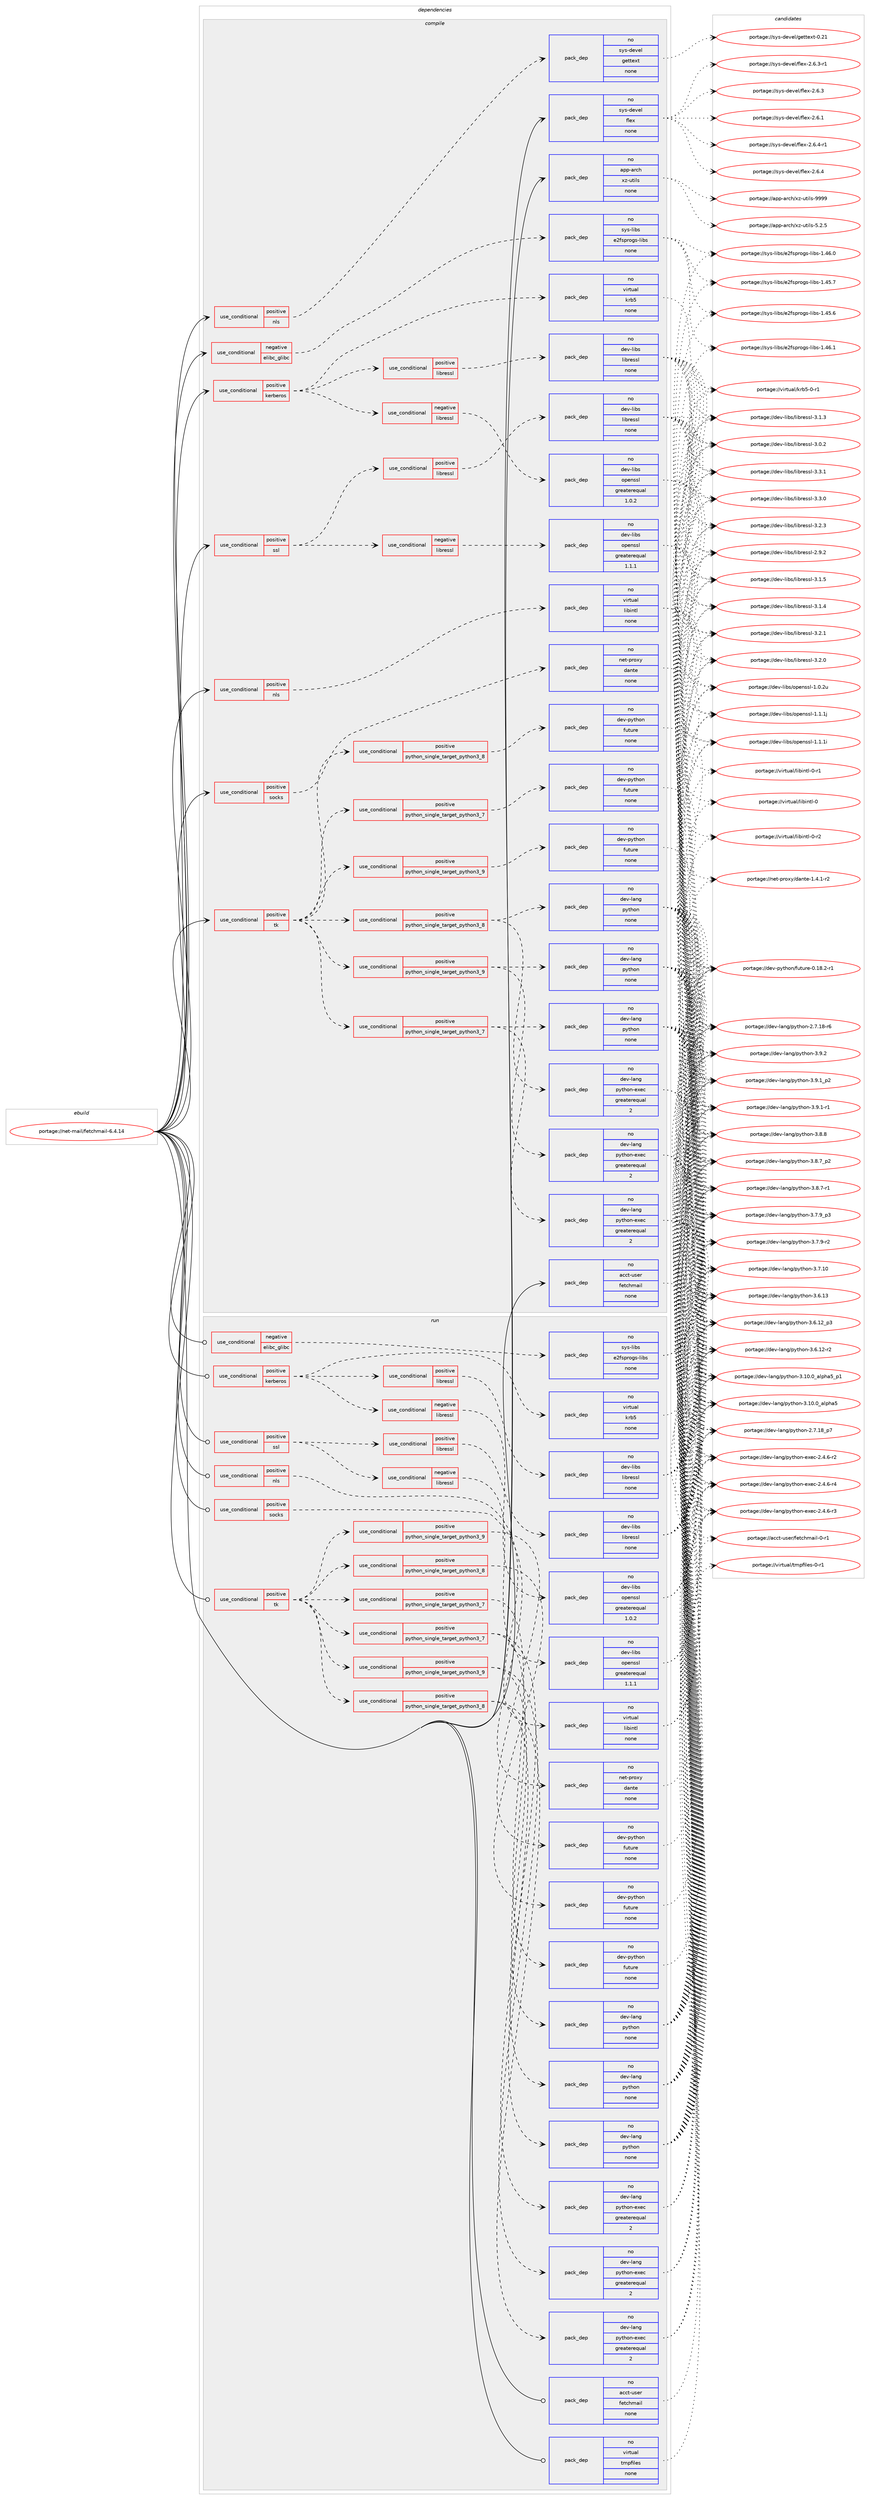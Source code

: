 digraph prolog {

# *************
# Graph options
# *************

newrank=true;
concentrate=true;
compound=true;
graph [rankdir=LR,fontname=Helvetica,fontsize=10,ranksep=1.5];#, ranksep=2.5, nodesep=0.2];
edge  [arrowhead=vee];
node  [fontname=Helvetica,fontsize=10];

# **********
# The ebuild
# **********

subgraph cluster_leftcol {
color=gray;
rank=same;
label=<<i>ebuild</i>>;
id [label="portage://net-mail/fetchmail-6.4.14", color=red, width=4, href="../net-mail/fetchmail-6.4.14.svg"];
}

# ****************
# The dependencies
# ****************

subgraph cluster_midcol {
color=gray;
label=<<i>dependencies</i>>;
subgraph cluster_compile {
fillcolor="#eeeeee";
style=filled;
label=<<i>compile</i>>;
subgraph cond3098 {
dependency11695 [label=<<TABLE BORDER="0" CELLBORDER="1" CELLSPACING="0" CELLPADDING="4"><TR><TD ROWSPAN="3" CELLPADDING="10">use_conditional</TD></TR><TR><TD>negative</TD></TR><TR><TD>elibc_glibc</TD></TR></TABLE>>, shape=none, color=red];
subgraph pack8464 {
dependency11696 [label=<<TABLE BORDER="0" CELLBORDER="1" CELLSPACING="0" CELLPADDING="4" WIDTH="220"><TR><TD ROWSPAN="6" CELLPADDING="30">pack_dep</TD></TR><TR><TD WIDTH="110">no</TD></TR><TR><TD>sys-libs</TD></TR><TR><TD>e2fsprogs-libs</TD></TR><TR><TD>none</TD></TR><TR><TD></TD></TR></TABLE>>, shape=none, color=blue];
}
dependency11695:e -> dependency11696:w [weight=20,style="dashed",arrowhead="vee"];
}
id:e -> dependency11695:w [weight=20,style="solid",arrowhead="vee"];
subgraph cond3099 {
dependency11697 [label=<<TABLE BORDER="0" CELLBORDER="1" CELLSPACING="0" CELLPADDING="4"><TR><TD ROWSPAN="3" CELLPADDING="10">use_conditional</TD></TR><TR><TD>positive</TD></TR><TR><TD>kerberos</TD></TR></TABLE>>, shape=none, color=red];
subgraph pack8465 {
dependency11698 [label=<<TABLE BORDER="0" CELLBORDER="1" CELLSPACING="0" CELLPADDING="4" WIDTH="220"><TR><TD ROWSPAN="6" CELLPADDING="30">pack_dep</TD></TR><TR><TD WIDTH="110">no</TD></TR><TR><TD>virtual</TD></TR><TR><TD>krb5</TD></TR><TR><TD>none</TD></TR><TR><TD></TD></TR></TABLE>>, shape=none, color=blue];
}
dependency11697:e -> dependency11698:w [weight=20,style="dashed",arrowhead="vee"];
subgraph cond3100 {
dependency11699 [label=<<TABLE BORDER="0" CELLBORDER="1" CELLSPACING="0" CELLPADDING="4"><TR><TD ROWSPAN="3" CELLPADDING="10">use_conditional</TD></TR><TR><TD>negative</TD></TR><TR><TD>libressl</TD></TR></TABLE>>, shape=none, color=red];
subgraph pack8466 {
dependency11700 [label=<<TABLE BORDER="0" CELLBORDER="1" CELLSPACING="0" CELLPADDING="4" WIDTH="220"><TR><TD ROWSPAN="6" CELLPADDING="30">pack_dep</TD></TR><TR><TD WIDTH="110">no</TD></TR><TR><TD>dev-libs</TD></TR><TR><TD>openssl</TD></TR><TR><TD>greaterequal</TD></TR><TR><TD>1.0.2</TD></TR></TABLE>>, shape=none, color=blue];
}
dependency11699:e -> dependency11700:w [weight=20,style="dashed",arrowhead="vee"];
}
dependency11697:e -> dependency11699:w [weight=20,style="dashed",arrowhead="vee"];
subgraph cond3101 {
dependency11701 [label=<<TABLE BORDER="0" CELLBORDER="1" CELLSPACING="0" CELLPADDING="4"><TR><TD ROWSPAN="3" CELLPADDING="10">use_conditional</TD></TR><TR><TD>positive</TD></TR><TR><TD>libressl</TD></TR></TABLE>>, shape=none, color=red];
subgraph pack8467 {
dependency11702 [label=<<TABLE BORDER="0" CELLBORDER="1" CELLSPACING="0" CELLPADDING="4" WIDTH="220"><TR><TD ROWSPAN="6" CELLPADDING="30">pack_dep</TD></TR><TR><TD WIDTH="110">no</TD></TR><TR><TD>dev-libs</TD></TR><TR><TD>libressl</TD></TR><TR><TD>none</TD></TR><TR><TD></TD></TR></TABLE>>, shape=none, color=blue];
}
dependency11701:e -> dependency11702:w [weight=20,style="dashed",arrowhead="vee"];
}
dependency11697:e -> dependency11701:w [weight=20,style="dashed",arrowhead="vee"];
}
id:e -> dependency11697:w [weight=20,style="solid",arrowhead="vee"];
subgraph cond3102 {
dependency11703 [label=<<TABLE BORDER="0" CELLBORDER="1" CELLSPACING="0" CELLPADDING="4"><TR><TD ROWSPAN="3" CELLPADDING="10">use_conditional</TD></TR><TR><TD>positive</TD></TR><TR><TD>nls</TD></TR></TABLE>>, shape=none, color=red];
subgraph pack8468 {
dependency11704 [label=<<TABLE BORDER="0" CELLBORDER="1" CELLSPACING="0" CELLPADDING="4" WIDTH="220"><TR><TD ROWSPAN="6" CELLPADDING="30">pack_dep</TD></TR><TR><TD WIDTH="110">no</TD></TR><TR><TD>sys-devel</TD></TR><TR><TD>gettext</TD></TR><TR><TD>none</TD></TR><TR><TD></TD></TR></TABLE>>, shape=none, color=blue];
}
dependency11703:e -> dependency11704:w [weight=20,style="dashed",arrowhead="vee"];
}
id:e -> dependency11703:w [weight=20,style="solid",arrowhead="vee"];
subgraph cond3103 {
dependency11705 [label=<<TABLE BORDER="0" CELLBORDER="1" CELLSPACING="0" CELLPADDING="4"><TR><TD ROWSPAN="3" CELLPADDING="10">use_conditional</TD></TR><TR><TD>positive</TD></TR><TR><TD>nls</TD></TR></TABLE>>, shape=none, color=red];
subgraph pack8469 {
dependency11706 [label=<<TABLE BORDER="0" CELLBORDER="1" CELLSPACING="0" CELLPADDING="4" WIDTH="220"><TR><TD ROWSPAN="6" CELLPADDING="30">pack_dep</TD></TR><TR><TD WIDTH="110">no</TD></TR><TR><TD>virtual</TD></TR><TR><TD>libintl</TD></TR><TR><TD>none</TD></TR><TR><TD></TD></TR></TABLE>>, shape=none, color=blue];
}
dependency11705:e -> dependency11706:w [weight=20,style="dashed",arrowhead="vee"];
}
id:e -> dependency11705:w [weight=20,style="solid",arrowhead="vee"];
subgraph cond3104 {
dependency11707 [label=<<TABLE BORDER="0" CELLBORDER="1" CELLSPACING="0" CELLPADDING="4"><TR><TD ROWSPAN="3" CELLPADDING="10">use_conditional</TD></TR><TR><TD>positive</TD></TR><TR><TD>socks</TD></TR></TABLE>>, shape=none, color=red];
subgraph pack8470 {
dependency11708 [label=<<TABLE BORDER="0" CELLBORDER="1" CELLSPACING="0" CELLPADDING="4" WIDTH="220"><TR><TD ROWSPAN="6" CELLPADDING="30">pack_dep</TD></TR><TR><TD WIDTH="110">no</TD></TR><TR><TD>net-proxy</TD></TR><TR><TD>dante</TD></TR><TR><TD>none</TD></TR><TR><TD></TD></TR></TABLE>>, shape=none, color=blue];
}
dependency11707:e -> dependency11708:w [weight=20,style="dashed",arrowhead="vee"];
}
id:e -> dependency11707:w [weight=20,style="solid",arrowhead="vee"];
subgraph cond3105 {
dependency11709 [label=<<TABLE BORDER="0" CELLBORDER="1" CELLSPACING="0" CELLPADDING="4"><TR><TD ROWSPAN="3" CELLPADDING="10">use_conditional</TD></TR><TR><TD>positive</TD></TR><TR><TD>ssl</TD></TR></TABLE>>, shape=none, color=red];
subgraph cond3106 {
dependency11710 [label=<<TABLE BORDER="0" CELLBORDER="1" CELLSPACING="0" CELLPADDING="4"><TR><TD ROWSPAN="3" CELLPADDING="10">use_conditional</TD></TR><TR><TD>negative</TD></TR><TR><TD>libressl</TD></TR></TABLE>>, shape=none, color=red];
subgraph pack8471 {
dependency11711 [label=<<TABLE BORDER="0" CELLBORDER="1" CELLSPACING="0" CELLPADDING="4" WIDTH="220"><TR><TD ROWSPAN="6" CELLPADDING="30">pack_dep</TD></TR><TR><TD WIDTH="110">no</TD></TR><TR><TD>dev-libs</TD></TR><TR><TD>openssl</TD></TR><TR><TD>greaterequal</TD></TR><TR><TD>1.1.1</TD></TR></TABLE>>, shape=none, color=blue];
}
dependency11710:e -> dependency11711:w [weight=20,style="dashed",arrowhead="vee"];
}
dependency11709:e -> dependency11710:w [weight=20,style="dashed",arrowhead="vee"];
subgraph cond3107 {
dependency11712 [label=<<TABLE BORDER="0" CELLBORDER="1" CELLSPACING="0" CELLPADDING="4"><TR><TD ROWSPAN="3" CELLPADDING="10">use_conditional</TD></TR><TR><TD>positive</TD></TR><TR><TD>libressl</TD></TR></TABLE>>, shape=none, color=red];
subgraph pack8472 {
dependency11713 [label=<<TABLE BORDER="0" CELLBORDER="1" CELLSPACING="0" CELLPADDING="4" WIDTH="220"><TR><TD ROWSPAN="6" CELLPADDING="30">pack_dep</TD></TR><TR><TD WIDTH="110">no</TD></TR><TR><TD>dev-libs</TD></TR><TR><TD>libressl</TD></TR><TR><TD>none</TD></TR><TR><TD></TD></TR></TABLE>>, shape=none, color=blue];
}
dependency11712:e -> dependency11713:w [weight=20,style="dashed",arrowhead="vee"];
}
dependency11709:e -> dependency11712:w [weight=20,style="dashed",arrowhead="vee"];
}
id:e -> dependency11709:w [weight=20,style="solid",arrowhead="vee"];
subgraph cond3108 {
dependency11714 [label=<<TABLE BORDER="0" CELLBORDER="1" CELLSPACING="0" CELLPADDING="4"><TR><TD ROWSPAN="3" CELLPADDING="10">use_conditional</TD></TR><TR><TD>positive</TD></TR><TR><TD>tk</TD></TR></TABLE>>, shape=none, color=red];
subgraph cond3109 {
dependency11715 [label=<<TABLE BORDER="0" CELLBORDER="1" CELLSPACING="0" CELLPADDING="4"><TR><TD ROWSPAN="3" CELLPADDING="10">use_conditional</TD></TR><TR><TD>positive</TD></TR><TR><TD>python_single_target_python3_7</TD></TR></TABLE>>, shape=none, color=red];
subgraph pack8473 {
dependency11716 [label=<<TABLE BORDER="0" CELLBORDER="1" CELLSPACING="0" CELLPADDING="4" WIDTH="220"><TR><TD ROWSPAN="6" CELLPADDING="30">pack_dep</TD></TR><TR><TD WIDTH="110">no</TD></TR><TR><TD>dev-lang</TD></TR><TR><TD>python</TD></TR><TR><TD>none</TD></TR><TR><TD></TD></TR></TABLE>>, shape=none, color=blue];
}
dependency11715:e -> dependency11716:w [weight=20,style="dashed",arrowhead="vee"];
subgraph pack8474 {
dependency11717 [label=<<TABLE BORDER="0" CELLBORDER="1" CELLSPACING="0" CELLPADDING="4" WIDTH="220"><TR><TD ROWSPAN="6" CELLPADDING="30">pack_dep</TD></TR><TR><TD WIDTH="110">no</TD></TR><TR><TD>dev-lang</TD></TR><TR><TD>python-exec</TD></TR><TR><TD>greaterequal</TD></TR><TR><TD>2</TD></TR></TABLE>>, shape=none, color=blue];
}
dependency11715:e -> dependency11717:w [weight=20,style="dashed",arrowhead="vee"];
}
dependency11714:e -> dependency11715:w [weight=20,style="dashed",arrowhead="vee"];
subgraph cond3110 {
dependency11718 [label=<<TABLE BORDER="0" CELLBORDER="1" CELLSPACING="0" CELLPADDING="4"><TR><TD ROWSPAN="3" CELLPADDING="10">use_conditional</TD></TR><TR><TD>positive</TD></TR><TR><TD>python_single_target_python3_8</TD></TR></TABLE>>, shape=none, color=red];
subgraph pack8475 {
dependency11719 [label=<<TABLE BORDER="0" CELLBORDER="1" CELLSPACING="0" CELLPADDING="4" WIDTH="220"><TR><TD ROWSPAN="6" CELLPADDING="30">pack_dep</TD></TR><TR><TD WIDTH="110">no</TD></TR><TR><TD>dev-lang</TD></TR><TR><TD>python</TD></TR><TR><TD>none</TD></TR><TR><TD></TD></TR></TABLE>>, shape=none, color=blue];
}
dependency11718:e -> dependency11719:w [weight=20,style="dashed",arrowhead="vee"];
subgraph pack8476 {
dependency11720 [label=<<TABLE BORDER="0" CELLBORDER="1" CELLSPACING="0" CELLPADDING="4" WIDTH="220"><TR><TD ROWSPAN="6" CELLPADDING="30">pack_dep</TD></TR><TR><TD WIDTH="110">no</TD></TR><TR><TD>dev-lang</TD></TR><TR><TD>python-exec</TD></TR><TR><TD>greaterequal</TD></TR><TR><TD>2</TD></TR></TABLE>>, shape=none, color=blue];
}
dependency11718:e -> dependency11720:w [weight=20,style="dashed",arrowhead="vee"];
}
dependency11714:e -> dependency11718:w [weight=20,style="dashed",arrowhead="vee"];
subgraph cond3111 {
dependency11721 [label=<<TABLE BORDER="0" CELLBORDER="1" CELLSPACING="0" CELLPADDING="4"><TR><TD ROWSPAN="3" CELLPADDING="10">use_conditional</TD></TR><TR><TD>positive</TD></TR><TR><TD>python_single_target_python3_9</TD></TR></TABLE>>, shape=none, color=red];
subgraph pack8477 {
dependency11722 [label=<<TABLE BORDER="0" CELLBORDER="1" CELLSPACING="0" CELLPADDING="4" WIDTH="220"><TR><TD ROWSPAN="6" CELLPADDING="30">pack_dep</TD></TR><TR><TD WIDTH="110">no</TD></TR><TR><TD>dev-lang</TD></TR><TR><TD>python</TD></TR><TR><TD>none</TD></TR><TR><TD></TD></TR></TABLE>>, shape=none, color=blue];
}
dependency11721:e -> dependency11722:w [weight=20,style="dashed",arrowhead="vee"];
subgraph pack8478 {
dependency11723 [label=<<TABLE BORDER="0" CELLBORDER="1" CELLSPACING="0" CELLPADDING="4" WIDTH="220"><TR><TD ROWSPAN="6" CELLPADDING="30">pack_dep</TD></TR><TR><TD WIDTH="110">no</TD></TR><TR><TD>dev-lang</TD></TR><TR><TD>python-exec</TD></TR><TR><TD>greaterequal</TD></TR><TR><TD>2</TD></TR></TABLE>>, shape=none, color=blue];
}
dependency11721:e -> dependency11723:w [weight=20,style="dashed",arrowhead="vee"];
}
dependency11714:e -> dependency11721:w [weight=20,style="dashed",arrowhead="vee"];
subgraph cond3112 {
dependency11724 [label=<<TABLE BORDER="0" CELLBORDER="1" CELLSPACING="0" CELLPADDING="4"><TR><TD ROWSPAN="3" CELLPADDING="10">use_conditional</TD></TR><TR><TD>positive</TD></TR><TR><TD>python_single_target_python3_7</TD></TR></TABLE>>, shape=none, color=red];
subgraph pack8479 {
dependency11725 [label=<<TABLE BORDER="0" CELLBORDER="1" CELLSPACING="0" CELLPADDING="4" WIDTH="220"><TR><TD ROWSPAN="6" CELLPADDING="30">pack_dep</TD></TR><TR><TD WIDTH="110">no</TD></TR><TR><TD>dev-python</TD></TR><TR><TD>future</TD></TR><TR><TD>none</TD></TR><TR><TD></TD></TR></TABLE>>, shape=none, color=blue];
}
dependency11724:e -> dependency11725:w [weight=20,style="dashed",arrowhead="vee"];
}
dependency11714:e -> dependency11724:w [weight=20,style="dashed",arrowhead="vee"];
subgraph cond3113 {
dependency11726 [label=<<TABLE BORDER="0" CELLBORDER="1" CELLSPACING="0" CELLPADDING="4"><TR><TD ROWSPAN="3" CELLPADDING="10">use_conditional</TD></TR><TR><TD>positive</TD></TR><TR><TD>python_single_target_python3_8</TD></TR></TABLE>>, shape=none, color=red];
subgraph pack8480 {
dependency11727 [label=<<TABLE BORDER="0" CELLBORDER="1" CELLSPACING="0" CELLPADDING="4" WIDTH="220"><TR><TD ROWSPAN="6" CELLPADDING="30">pack_dep</TD></TR><TR><TD WIDTH="110">no</TD></TR><TR><TD>dev-python</TD></TR><TR><TD>future</TD></TR><TR><TD>none</TD></TR><TR><TD></TD></TR></TABLE>>, shape=none, color=blue];
}
dependency11726:e -> dependency11727:w [weight=20,style="dashed",arrowhead="vee"];
}
dependency11714:e -> dependency11726:w [weight=20,style="dashed",arrowhead="vee"];
subgraph cond3114 {
dependency11728 [label=<<TABLE BORDER="0" CELLBORDER="1" CELLSPACING="0" CELLPADDING="4"><TR><TD ROWSPAN="3" CELLPADDING="10">use_conditional</TD></TR><TR><TD>positive</TD></TR><TR><TD>python_single_target_python3_9</TD></TR></TABLE>>, shape=none, color=red];
subgraph pack8481 {
dependency11729 [label=<<TABLE BORDER="0" CELLBORDER="1" CELLSPACING="0" CELLPADDING="4" WIDTH="220"><TR><TD ROWSPAN="6" CELLPADDING="30">pack_dep</TD></TR><TR><TD WIDTH="110">no</TD></TR><TR><TD>dev-python</TD></TR><TR><TD>future</TD></TR><TR><TD>none</TD></TR><TR><TD></TD></TR></TABLE>>, shape=none, color=blue];
}
dependency11728:e -> dependency11729:w [weight=20,style="dashed",arrowhead="vee"];
}
dependency11714:e -> dependency11728:w [weight=20,style="dashed",arrowhead="vee"];
}
id:e -> dependency11714:w [weight=20,style="solid",arrowhead="vee"];
subgraph pack8482 {
dependency11730 [label=<<TABLE BORDER="0" CELLBORDER="1" CELLSPACING="0" CELLPADDING="4" WIDTH="220"><TR><TD ROWSPAN="6" CELLPADDING="30">pack_dep</TD></TR><TR><TD WIDTH="110">no</TD></TR><TR><TD>acct-user</TD></TR><TR><TD>fetchmail</TD></TR><TR><TD>none</TD></TR><TR><TD></TD></TR></TABLE>>, shape=none, color=blue];
}
id:e -> dependency11730:w [weight=20,style="solid",arrowhead="vee"];
subgraph pack8483 {
dependency11731 [label=<<TABLE BORDER="0" CELLBORDER="1" CELLSPACING="0" CELLPADDING="4" WIDTH="220"><TR><TD ROWSPAN="6" CELLPADDING="30">pack_dep</TD></TR><TR><TD WIDTH="110">no</TD></TR><TR><TD>app-arch</TD></TR><TR><TD>xz-utils</TD></TR><TR><TD>none</TD></TR><TR><TD></TD></TR></TABLE>>, shape=none, color=blue];
}
id:e -> dependency11731:w [weight=20,style="solid",arrowhead="vee"];
subgraph pack8484 {
dependency11732 [label=<<TABLE BORDER="0" CELLBORDER="1" CELLSPACING="0" CELLPADDING="4" WIDTH="220"><TR><TD ROWSPAN="6" CELLPADDING="30">pack_dep</TD></TR><TR><TD WIDTH="110">no</TD></TR><TR><TD>sys-devel</TD></TR><TR><TD>flex</TD></TR><TR><TD>none</TD></TR><TR><TD></TD></TR></TABLE>>, shape=none, color=blue];
}
id:e -> dependency11732:w [weight=20,style="solid",arrowhead="vee"];
}
subgraph cluster_compileandrun {
fillcolor="#eeeeee";
style=filled;
label=<<i>compile and run</i>>;
}
subgraph cluster_run {
fillcolor="#eeeeee";
style=filled;
label=<<i>run</i>>;
subgraph cond3115 {
dependency11733 [label=<<TABLE BORDER="0" CELLBORDER="1" CELLSPACING="0" CELLPADDING="4"><TR><TD ROWSPAN="3" CELLPADDING="10">use_conditional</TD></TR><TR><TD>negative</TD></TR><TR><TD>elibc_glibc</TD></TR></TABLE>>, shape=none, color=red];
subgraph pack8485 {
dependency11734 [label=<<TABLE BORDER="0" CELLBORDER="1" CELLSPACING="0" CELLPADDING="4" WIDTH="220"><TR><TD ROWSPAN="6" CELLPADDING="30">pack_dep</TD></TR><TR><TD WIDTH="110">no</TD></TR><TR><TD>sys-libs</TD></TR><TR><TD>e2fsprogs-libs</TD></TR><TR><TD>none</TD></TR><TR><TD></TD></TR></TABLE>>, shape=none, color=blue];
}
dependency11733:e -> dependency11734:w [weight=20,style="dashed",arrowhead="vee"];
}
id:e -> dependency11733:w [weight=20,style="solid",arrowhead="odot"];
subgraph cond3116 {
dependency11735 [label=<<TABLE BORDER="0" CELLBORDER="1" CELLSPACING="0" CELLPADDING="4"><TR><TD ROWSPAN="3" CELLPADDING="10">use_conditional</TD></TR><TR><TD>positive</TD></TR><TR><TD>kerberos</TD></TR></TABLE>>, shape=none, color=red];
subgraph pack8486 {
dependency11736 [label=<<TABLE BORDER="0" CELLBORDER="1" CELLSPACING="0" CELLPADDING="4" WIDTH="220"><TR><TD ROWSPAN="6" CELLPADDING="30">pack_dep</TD></TR><TR><TD WIDTH="110">no</TD></TR><TR><TD>virtual</TD></TR><TR><TD>krb5</TD></TR><TR><TD>none</TD></TR><TR><TD></TD></TR></TABLE>>, shape=none, color=blue];
}
dependency11735:e -> dependency11736:w [weight=20,style="dashed",arrowhead="vee"];
subgraph cond3117 {
dependency11737 [label=<<TABLE BORDER="0" CELLBORDER="1" CELLSPACING="0" CELLPADDING="4"><TR><TD ROWSPAN="3" CELLPADDING="10">use_conditional</TD></TR><TR><TD>negative</TD></TR><TR><TD>libressl</TD></TR></TABLE>>, shape=none, color=red];
subgraph pack8487 {
dependency11738 [label=<<TABLE BORDER="0" CELLBORDER="1" CELLSPACING="0" CELLPADDING="4" WIDTH="220"><TR><TD ROWSPAN="6" CELLPADDING="30">pack_dep</TD></TR><TR><TD WIDTH="110">no</TD></TR><TR><TD>dev-libs</TD></TR><TR><TD>openssl</TD></TR><TR><TD>greaterequal</TD></TR><TR><TD>1.0.2</TD></TR></TABLE>>, shape=none, color=blue];
}
dependency11737:e -> dependency11738:w [weight=20,style="dashed",arrowhead="vee"];
}
dependency11735:e -> dependency11737:w [weight=20,style="dashed",arrowhead="vee"];
subgraph cond3118 {
dependency11739 [label=<<TABLE BORDER="0" CELLBORDER="1" CELLSPACING="0" CELLPADDING="4"><TR><TD ROWSPAN="3" CELLPADDING="10">use_conditional</TD></TR><TR><TD>positive</TD></TR><TR><TD>libressl</TD></TR></TABLE>>, shape=none, color=red];
subgraph pack8488 {
dependency11740 [label=<<TABLE BORDER="0" CELLBORDER="1" CELLSPACING="0" CELLPADDING="4" WIDTH="220"><TR><TD ROWSPAN="6" CELLPADDING="30">pack_dep</TD></TR><TR><TD WIDTH="110">no</TD></TR><TR><TD>dev-libs</TD></TR><TR><TD>libressl</TD></TR><TR><TD>none</TD></TR><TR><TD></TD></TR></TABLE>>, shape=none, color=blue];
}
dependency11739:e -> dependency11740:w [weight=20,style="dashed",arrowhead="vee"];
}
dependency11735:e -> dependency11739:w [weight=20,style="dashed",arrowhead="vee"];
}
id:e -> dependency11735:w [weight=20,style="solid",arrowhead="odot"];
subgraph cond3119 {
dependency11741 [label=<<TABLE BORDER="0" CELLBORDER="1" CELLSPACING="0" CELLPADDING="4"><TR><TD ROWSPAN="3" CELLPADDING="10">use_conditional</TD></TR><TR><TD>positive</TD></TR><TR><TD>nls</TD></TR></TABLE>>, shape=none, color=red];
subgraph pack8489 {
dependency11742 [label=<<TABLE BORDER="0" CELLBORDER="1" CELLSPACING="0" CELLPADDING="4" WIDTH="220"><TR><TD ROWSPAN="6" CELLPADDING="30">pack_dep</TD></TR><TR><TD WIDTH="110">no</TD></TR><TR><TD>virtual</TD></TR><TR><TD>libintl</TD></TR><TR><TD>none</TD></TR><TR><TD></TD></TR></TABLE>>, shape=none, color=blue];
}
dependency11741:e -> dependency11742:w [weight=20,style="dashed",arrowhead="vee"];
}
id:e -> dependency11741:w [weight=20,style="solid",arrowhead="odot"];
subgraph cond3120 {
dependency11743 [label=<<TABLE BORDER="0" CELLBORDER="1" CELLSPACING="0" CELLPADDING="4"><TR><TD ROWSPAN="3" CELLPADDING="10">use_conditional</TD></TR><TR><TD>positive</TD></TR><TR><TD>socks</TD></TR></TABLE>>, shape=none, color=red];
subgraph pack8490 {
dependency11744 [label=<<TABLE BORDER="0" CELLBORDER="1" CELLSPACING="0" CELLPADDING="4" WIDTH="220"><TR><TD ROWSPAN="6" CELLPADDING="30">pack_dep</TD></TR><TR><TD WIDTH="110">no</TD></TR><TR><TD>net-proxy</TD></TR><TR><TD>dante</TD></TR><TR><TD>none</TD></TR><TR><TD></TD></TR></TABLE>>, shape=none, color=blue];
}
dependency11743:e -> dependency11744:w [weight=20,style="dashed",arrowhead="vee"];
}
id:e -> dependency11743:w [weight=20,style="solid",arrowhead="odot"];
subgraph cond3121 {
dependency11745 [label=<<TABLE BORDER="0" CELLBORDER="1" CELLSPACING="0" CELLPADDING="4"><TR><TD ROWSPAN="3" CELLPADDING="10">use_conditional</TD></TR><TR><TD>positive</TD></TR><TR><TD>ssl</TD></TR></TABLE>>, shape=none, color=red];
subgraph cond3122 {
dependency11746 [label=<<TABLE BORDER="0" CELLBORDER="1" CELLSPACING="0" CELLPADDING="4"><TR><TD ROWSPAN="3" CELLPADDING="10">use_conditional</TD></TR><TR><TD>negative</TD></TR><TR><TD>libressl</TD></TR></TABLE>>, shape=none, color=red];
subgraph pack8491 {
dependency11747 [label=<<TABLE BORDER="0" CELLBORDER="1" CELLSPACING="0" CELLPADDING="4" WIDTH="220"><TR><TD ROWSPAN="6" CELLPADDING="30">pack_dep</TD></TR><TR><TD WIDTH="110">no</TD></TR><TR><TD>dev-libs</TD></TR><TR><TD>openssl</TD></TR><TR><TD>greaterequal</TD></TR><TR><TD>1.1.1</TD></TR></TABLE>>, shape=none, color=blue];
}
dependency11746:e -> dependency11747:w [weight=20,style="dashed",arrowhead="vee"];
}
dependency11745:e -> dependency11746:w [weight=20,style="dashed",arrowhead="vee"];
subgraph cond3123 {
dependency11748 [label=<<TABLE BORDER="0" CELLBORDER="1" CELLSPACING="0" CELLPADDING="4"><TR><TD ROWSPAN="3" CELLPADDING="10">use_conditional</TD></TR><TR><TD>positive</TD></TR><TR><TD>libressl</TD></TR></TABLE>>, shape=none, color=red];
subgraph pack8492 {
dependency11749 [label=<<TABLE BORDER="0" CELLBORDER="1" CELLSPACING="0" CELLPADDING="4" WIDTH="220"><TR><TD ROWSPAN="6" CELLPADDING="30">pack_dep</TD></TR><TR><TD WIDTH="110">no</TD></TR><TR><TD>dev-libs</TD></TR><TR><TD>libressl</TD></TR><TR><TD>none</TD></TR><TR><TD></TD></TR></TABLE>>, shape=none, color=blue];
}
dependency11748:e -> dependency11749:w [weight=20,style="dashed",arrowhead="vee"];
}
dependency11745:e -> dependency11748:w [weight=20,style="dashed",arrowhead="vee"];
}
id:e -> dependency11745:w [weight=20,style="solid",arrowhead="odot"];
subgraph cond3124 {
dependency11750 [label=<<TABLE BORDER="0" CELLBORDER="1" CELLSPACING="0" CELLPADDING="4"><TR><TD ROWSPAN="3" CELLPADDING="10">use_conditional</TD></TR><TR><TD>positive</TD></TR><TR><TD>tk</TD></TR></TABLE>>, shape=none, color=red];
subgraph cond3125 {
dependency11751 [label=<<TABLE BORDER="0" CELLBORDER="1" CELLSPACING="0" CELLPADDING="4"><TR><TD ROWSPAN="3" CELLPADDING="10">use_conditional</TD></TR><TR><TD>positive</TD></TR><TR><TD>python_single_target_python3_7</TD></TR></TABLE>>, shape=none, color=red];
subgraph pack8493 {
dependency11752 [label=<<TABLE BORDER="0" CELLBORDER="1" CELLSPACING="0" CELLPADDING="4" WIDTH="220"><TR><TD ROWSPAN="6" CELLPADDING="30">pack_dep</TD></TR><TR><TD WIDTH="110">no</TD></TR><TR><TD>dev-lang</TD></TR><TR><TD>python</TD></TR><TR><TD>none</TD></TR><TR><TD></TD></TR></TABLE>>, shape=none, color=blue];
}
dependency11751:e -> dependency11752:w [weight=20,style="dashed",arrowhead="vee"];
subgraph pack8494 {
dependency11753 [label=<<TABLE BORDER="0" CELLBORDER="1" CELLSPACING="0" CELLPADDING="4" WIDTH="220"><TR><TD ROWSPAN="6" CELLPADDING="30">pack_dep</TD></TR><TR><TD WIDTH="110">no</TD></TR><TR><TD>dev-lang</TD></TR><TR><TD>python-exec</TD></TR><TR><TD>greaterequal</TD></TR><TR><TD>2</TD></TR></TABLE>>, shape=none, color=blue];
}
dependency11751:e -> dependency11753:w [weight=20,style="dashed",arrowhead="vee"];
}
dependency11750:e -> dependency11751:w [weight=20,style="dashed",arrowhead="vee"];
subgraph cond3126 {
dependency11754 [label=<<TABLE BORDER="0" CELLBORDER="1" CELLSPACING="0" CELLPADDING="4"><TR><TD ROWSPAN="3" CELLPADDING="10">use_conditional</TD></TR><TR><TD>positive</TD></TR><TR><TD>python_single_target_python3_8</TD></TR></TABLE>>, shape=none, color=red];
subgraph pack8495 {
dependency11755 [label=<<TABLE BORDER="0" CELLBORDER="1" CELLSPACING="0" CELLPADDING="4" WIDTH="220"><TR><TD ROWSPAN="6" CELLPADDING="30">pack_dep</TD></TR><TR><TD WIDTH="110">no</TD></TR><TR><TD>dev-lang</TD></TR><TR><TD>python</TD></TR><TR><TD>none</TD></TR><TR><TD></TD></TR></TABLE>>, shape=none, color=blue];
}
dependency11754:e -> dependency11755:w [weight=20,style="dashed",arrowhead="vee"];
subgraph pack8496 {
dependency11756 [label=<<TABLE BORDER="0" CELLBORDER="1" CELLSPACING="0" CELLPADDING="4" WIDTH="220"><TR><TD ROWSPAN="6" CELLPADDING="30">pack_dep</TD></TR><TR><TD WIDTH="110">no</TD></TR><TR><TD>dev-lang</TD></TR><TR><TD>python-exec</TD></TR><TR><TD>greaterequal</TD></TR><TR><TD>2</TD></TR></TABLE>>, shape=none, color=blue];
}
dependency11754:e -> dependency11756:w [weight=20,style="dashed",arrowhead="vee"];
}
dependency11750:e -> dependency11754:w [weight=20,style="dashed",arrowhead="vee"];
subgraph cond3127 {
dependency11757 [label=<<TABLE BORDER="0" CELLBORDER="1" CELLSPACING="0" CELLPADDING="4"><TR><TD ROWSPAN="3" CELLPADDING="10">use_conditional</TD></TR><TR><TD>positive</TD></TR><TR><TD>python_single_target_python3_9</TD></TR></TABLE>>, shape=none, color=red];
subgraph pack8497 {
dependency11758 [label=<<TABLE BORDER="0" CELLBORDER="1" CELLSPACING="0" CELLPADDING="4" WIDTH="220"><TR><TD ROWSPAN="6" CELLPADDING="30">pack_dep</TD></TR><TR><TD WIDTH="110">no</TD></TR><TR><TD>dev-lang</TD></TR><TR><TD>python</TD></TR><TR><TD>none</TD></TR><TR><TD></TD></TR></TABLE>>, shape=none, color=blue];
}
dependency11757:e -> dependency11758:w [weight=20,style="dashed",arrowhead="vee"];
subgraph pack8498 {
dependency11759 [label=<<TABLE BORDER="0" CELLBORDER="1" CELLSPACING="0" CELLPADDING="4" WIDTH="220"><TR><TD ROWSPAN="6" CELLPADDING="30">pack_dep</TD></TR><TR><TD WIDTH="110">no</TD></TR><TR><TD>dev-lang</TD></TR><TR><TD>python-exec</TD></TR><TR><TD>greaterequal</TD></TR><TR><TD>2</TD></TR></TABLE>>, shape=none, color=blue];
}
dependency11757:e -> dependency11759:w [weight=20,style="dashed",arrowhead="vee"];
}
dependency11750:e -> dependency11757:w [weight=20,style="dashed",arrowhead="vee"];
subgraph cond3128 {
dependency11760 [label=<<TABLE BORDER="0" CELLBORDER="1" CELLSPACING="0" CELLPADDING="4"><TR><TD ROWSPAN="3" CELLPADDING="10">use_conditional</TD></TR><TR><TD>positive</TD></TR><TR><TD>python_single_target_python3_7</TD></TR></TABLE>>, shape=none, color=red];
subgraph pack8499 {
dependency11761 [label=<<TABLE BORDER="0" CELLBORDER="1" CELLSPACING="0" CELLPADDING="4" WIDTH="220"><TR><TD ROWSPAN="6" CELLPADDING="30">pack_dep</TD></TR><TR><TD WIDTH="110">no</TD></TR><TR><TD>dev-python</TD></TR><TR><TD>future</TD></TR><TR><TD>none</TD></TR><TR><TD></TD></TR></TABLE>>, shape=none, color=blue];
}
dependency11760:e -> dependency11761:w [weight=20,style="dashed",arrowhead="vee"];
}
dependency11750:e -> dependency11760:w [weight=20,style="dashed",arrowhead="vee"];
subgraph cond3129 {
dependency11762 [label=<<TABLE BORDER="0" CELLBORDER="1" CELLSPACING="0" CELLPADDING="4"><TR><TD ROWSPAN="3" CELLPADDING="10">use_conditional</TD></TR><TR><TD>positive</TD></TR><TR><TD>python_single_target_python3_8</TD></TR></TABLE>>, shape=none, color=red];
subgraph pack8500 {
dependency11763 [label=<<TABLE BORDER="0" CELLBORDER="1" CELLSPACING="0" CELLPADDING="4" WIDTH="220"><TR><TD ROWSPAN="6" CELLPADDING="30">pack_dep</TD></TR><TR><TD WIDTH="110">no</TD></TR><TR><TD>dev-python</TD></TR><TR><TD>future</TD></TR><TR><TD>none</TD></TR><TR><TD></TD></TR></TABLE>>, shape=none, color=blue];
}
dependency11762:e -> dependency11763:w [weight=20,style="dashed",arrowhead="vee"];
}
dependency11750:e -> dependency11762:w [weight=20,style="dashed",arrowhead="vee"];
subgraph cond3130 {
dependency11764 [label=<<TABLE BORDER="0" CELLBORDER="1" CELLSPACING="0" CELLPADDING="4"><TR><TD ROWSPAN="3" CELLPADDING="10">use_conditional</TD></TR><TR><TD>positive</TD></TR><TR><TD>python_single_target_python3_9</TD></TR></TABLE>>, shape=none, color=red];
subgraph pack8501 {
dependency11765 [label=<<TABLE BORDER="0" CELLBORDER="1" CELLSPACING="0" CELLPADDING="4" WIDTH="220"><TR><TD ROWSPAN="6" CELLPADDING="30">pack_dep</TD></TR><TR><TD WIDTH="110">no</TD></TR><TR><TD>dev-python</TD></TR><TR><TD>future</TD></TR><TR><TD>none</TD></TR><TR><TD></TD></TR></TABLE>>, shape=none, color=blue];
}
dependency11764:e -> dependency11765:w [weight=20,style="dashed",arrowhead="vee"];
}
dependency11750:e -> dependency11764:w [weight=20,style="dashed",arrowhead="vee"];
}
id:e -> dependency11750:w [weight=20,style="solid",arrowhead="odot"];
subgraph pack8502 {
dependency11766 [label=<<TABLE BORDER="0" CELLBORDER="1" CELLSPACING="0" CELLPADDING="4" WIDTH="220"><TR><TD ROWSPAN="6" CELLPADDING="30">pack_dep</TD></TR><TR><TD WIDTH="110">no</TD></TR><TR><TD>acct-user</TD></TR><TR><TD>fetchmail</TD></TR><TR><TD>none</TD></TR><TR><TD></TD></TR></TABLE>>, shape=none, color=blue];
}
id:e -> dependency11766:w [weight=20,style="solid",arrowhead="odot"];
subgraph pack8503 {
dependency11767 [label=<<TABLE BORDER="0" CELLBORDER="1" CELLSPACING="0" CELLPADDING="4" WIDTH="220"><TR><TD ROWSPAN="6" CELLPADDING="30">pack_dep</TD></TR><TR><TD WIDTH="110">no</TD></TR><TR><TD>virtual</TD></TR><TR><TD>tmpfiles</TD></TR><TR><TD>none</TD></TR><TR><TD></TD></TR></TABLE>>, shape=none, color=blue];
}
id:e -> dependency11767:w [weight=20,style="solid",arrowhead="odot"];
}
}

# **************
# The candidates
# **************

subgraph cluster_choices {
rank=same;
color=gray;
label=<<i>candidates</i>>;

subgraph choice8464 {
color=black;
nodesep=1;
choice11512111545108105981154710150102115112114111103115451081059811545494652544649 [label="portage://sys-libs/e2fsprogs-libs-1.46.1", color=red, width=4,href="../sys-libs/e2fsprogs-libs-1.46.1.svg"];
choice11512111545108105981154710150102115112114111103115451081059811545494652544648 [label="portage://sys-libs/e2fsprogs-libs-1.46.0", color=red, width=4,href="../sys-libs/e2fsprogs-libs-1.46.0.svg"];
choice11512111545108105981154710150102115112114111103115451081059811545494652534655 [label="portage://sys-libs/e2fsprogs-libs-1.45.7", color=red, width=4,href="../sys-libs/e2fsprogs-libs-1.45.7.svg"];
choice11512111545108105981154710150102115112114111103115451081059811545494652534654 [label="portage://sys-libs/e2fsprogs-libs-1.45.6", color=red, width=4,href="../sys-libs/e2fsprogs-libs-1.45.6.svg"];
dependency11696:e -> choice11512111545108105981154710150102115112114111103115451081059811545494652544649:w [style=dotted,weight="100"];
dependency11696:e -> choice11512111545108105981154710150102115112114111103115451081059811545494652544648:w [style=dotted,weight="100"];
dependency11696:e -> choice11512111545108105981154710150102115112114111103115451081059811545494652534655:w [style=dotted,weight="100"];
dependency11696:e -> choice11512111545108105981154710150102115112114111103115451081059811545494652534654:w [style=dotted,weight="100"];
}
subgraph choice8465 {
color=black;
nodesep=1;
choice1181051141161179710847107114985345484511449 [label="portage://virtual/krb5-0-r1", color=red, width=4,href="../virtual/krb5-0-r1.svg"];
dependency11698:e -> choice1181051141161179710847107114985345484511449:w [style=dotted,weight="100"];
}
subgraph choice8466 {
color=black;
nodesep=1;
choice100101118451081059811547111112101110115115108454946494649106 [label="portage://dev-libs/openssl-1.1.1j", color=red, width=4,href="../dev-libs/openssl-1.1.1j.svg"];
choice100101118451081059811547111112101110115115108454946494649105 [label="portage://dev-libs/openssl-1.1.1i", color=red, width=4,href="../dev-libs/openssl-1.1.1i.svg"];
choice100101118451081059811547111112101110115115108454946484650117 [label="portage://dev-libs/openssl-1.0.2u", color=red, width=4,href="../dev-libs/openssl-1.0.2u.svg"];
dependency11700:e -> choice100101118451081059811547111112101110115115108454946494649106:w [style=dotted,weight="100"];
dependency11700:e -> choice100101118451081059811547111112101110115115108454946494649105:w [style=dotted,weight="100"];
dependency11700:e -> choice100101118451081059811547111112101110115115108454946484650117:w [style=dotted,weight="100"];
}
subgraph choice8467 {
color=black;
nodesep=1;
choice10010111845108105981154710810598114101115115108455146514649 [label="portage://dev-libs/libressl-3.3.1", color=red, width=4,href="../dev-libs/libressl-3.3.1.svg"];
choice10010111845108105981154710810598114101115115108455146514648 [label="portage://dev-libs/libressl-3.3.0", color=red, width=4,href="../dev-libs/libressl-3.3.0.svg"];
choice10010111845108105981154710810598114101115115108455146504651 [label="portage://dev-libs/libressl-3.2.3", color=red, width=4,href="../dev-libs/libressl-3.2.3.svg"];
choice10010111845108105981154710810598114101115115108455146504649 [label="portage://dev-libs/libressl-3.2.1", color=red, width=4,href="../dev-libs/libressl-3.2.1.svg"];
choice10010111845108105981154710810598114101115115108455146504648 [label="portage://dev-libs/libressl-3.2.0", color=red, width=4,href="../dev-libs/libressl-3.2.0.svg"];
choice10010111845108105981154710810598114101115115108455146494653 [label="portage://dev-libs/libressl-3.1.5", color=red, width=4,href="../dev-libs/libressl-3.1.5.svg"];
choice10010111845108105981154710810598114101115115108455146494652 [label="portage://dev-libs/libressl-3.1.4", color=red, width=4,href="../dev-libs/libressl-3.1.4.svg"];
choice10010111845108105981154710810598114101115115108455146494651 [label="portage://dev-libs/libressl-3.1.3", color=red, width=4,href="../dev-libs/libressl-3.1.3.svg"];
choice10010111845108105981154710810598114101115115108455146484650 [label="portage://dev-libs/libressl-3.0.2", color=red, width=4,href="../dev-libs/libressl-3.0.2.svg"];
choice10010111845108105981154710810598114101115115108455046574650 [label="portage://dev-libs/libressl-2.9.2", color=red, width=4,href="../dev-libs/libressl-2.9.2.svg"];
dependency11702:e -> choice10010111845108105981154710810598114101115115108455146514649:w [style=dotted,weight="100"];
dependency11702:e -> choice10010111845108105981154710810598114101115115108455146514648:w [style=dotted,weight="100"];
dependency11702:e -> choice10010111845108105981154710810598114101115115108455146504651:w [style=dotted,weight="100"];
dependency11702:e -> choice10010111845108105981154710810598114101115115108455146504649:w [style=dotted,weight="100"];
dependency11702:e -> choice10010111845108105981154710810598114101115115108455146504648:w [style=dotted,weight="100"];
dependency11702:e -> choice10010111845108105981154710810598114101115115108455146494653:w [style=dotted,weight="100"];
dependency11702:e -> choice10010111845108105981154710810598114101115115108455146494652:w [style=dotted,weight="100"];
dependency11702:e -> choice10010111845108105981154710810598114101115115108455146494651:w [style=dotted,weight="100"];
dependency11702:e -> choice10010111845108105981154710810598114101115115108455146484650:w [style=dotted,weight="100"];
dependency11702:e -> choice10010111845108105981154710810598114101115115108455046574650:w [style=dotted,weight="100"];
}
subgraph choice8468 {
color=black;
nodesep=1;
choice11512111545100101118101108471031011161161011201164548465049 [label="portage://sys-devel/gettext-0.21", color=red, width=4,href="../sys-devel/gettext-0.21.svg"];
dependency11704:e -> choice11512111545100101118101108471031011161161011201164548465049:w [style=dotted,weight="100"];
}
subgraph choice8469 {
color=black;
nodesep=1;
choice11810511411611797108471081059810511011610845484511450 [label="portage://virtual/libintl-0-r2", color=red, width=4,href="../virtual/libintl-0-r2.svg"];
choice11810511411611797108471081059810511011610845484511449 [label="portage://virtual/libintl-0-r1", color=red, width=4,href="../virtual/libintl-0-r1.svg"];
choice1181051141161179710847108105981051101161084548 [label="portage://virtual/libintl-0", color=red, width=4,href="../virtual/libintl-0.svg"];
dependency11706:e -> choice11810511411611797108471081059810511011610845484511450:w [style=dotted,weight="100"];
dependency11706:e -> choice11810511411611797108471081059810511011610845484511449:w [style=dotted,weight="100"];
dependency11706:e -> choice1181051141161179710847108105981051101161084548:w [style=dotted,weight="100"];
}
subgraph choice8470 {
color=black;
nodesep=1;
choice1101011164511211411112012147100971101161014549465246494511450 [label="portage://net-proxy/dante-1.4.1-r2", color=red, width=4,href="../net-proxy/dante-1.4.1-r2.svg"];
dependency11708:e -> choice1101011164511211411112012147100971101161014549465246494511450:w [style=dotted,weight="100"];
}
subgraph choice8471 {
color=black;
nodesep=1;
choice100101118451081059811547111112101110115115108454946494649106 [label="portage://dev-libs/openssl-1.1.1j", color=red, width=4,href="../dev-libs/openssl-1.1.1j.svg"];
choice100101118451081059811547111112101110115115108454946494649105 [label="portage://dev-libs/openssl-1.1.1i", color=red, width=4,href="../dev-libs/openssl-1.1.1i.svg"];
choice100101118451081059811547111112101110115115108454946484650117 [label="portage://dev-libs/openssl-1.0.2u", color=red, width=4,href="../dev-libs/openssl-1.0.2u.svg"];
dependency11711:e -> choice100101118451081059811547111112101110115115108454946494649106:w [style=dotted,weight="100"];
dependency11711:e -> choice100101118451081059811547111112101110115115108454946494649105:w [style=dotted,weight="100"];
dependency11711:e -> choice100101118451081059811547111112101110115115108454946484650117:w [style=dotted,weight="100"];
}
subgraph choice8472 {
color=black;
nodesep=1;
choice10010111845108105981154710810598114101115115108455146514649 [label="portage://dev-libs/libressl-3.3.1", color=red, width=4,href="../dev-libs/libressl-3.3.1.svg"];
choice10010111845108105981154710810598114101115115108455146514648 [label="portage://dev-libs/libressl-3.3.0", color=red, width=4,href="../dev-libs/libressl-3.3.0.svg"];
choice10010111845108105981154710810598114101115115108455146504651 [label="portage://dev-libs/libressl-3.2.3", color=red, width=4,href="../dev-libs/libressl-3.2.3.svg"];
choice10010111845108105981154710810598114101115115108455146504649 [label="portage://dev-libs/libressl-3.2.1", color=red, width=4,href="../dev-libs/libressl-3.2.1.svg"];
choice10010111845108105981154710810598114101115115108455146504648 [label="portage://dev-libs/libressl-3.2.0", color=red, width=4,href="../dev-libs/libressl-3.2.0.svg"];
choice10010111845108105981154710810598114101115115108455146494653 [label="portage://dev-libs/libressl-3.1.5", color=red, width=4,href="../dev-libs/libressl-3.1.5.svg"];
choice10010111845108105981154710810598114101115115108455146494652 [label="portage://dev-libs/libressl-3.1.4", color=red, width=4,href="../dev-libs/libressl-3.1.4.svg"];
choice10010111845108105981154710810598114101115115108455146494651 [label="portage://dev-libs/libressl-3.1.3", color=red, width=4,href="../dev-libs/libressl-3.1.3.svg"];
choice10010111845108105981154710810598114101115115108455146484650 [label="portage://dev-libs/libressl-3.0.2", color=red, width=4,href="../dev-libs/libressl-3.0.2.svg"];
choice10010111845108105981154710810598114101115115108455046574650 [label="portage://dev-libs/libressl-2.9.2", color=red, width=4,href="../dev-libs/libressl-2.9.2.svg"];
dependency11713:e -> choice10010111845108105981154710810598114101115115108455146514649:w [style=dotted,weight="100"];
dependency11713:e -> choice10010111845108105981154710810598114101115115108455146514648:w [style=dotted,weight="100"];
dependency11713:e -> choice10010111845108105981154710810598114101115115108455146504651:w [style=dotted,weight="100"];
dependency11713:e -> choice10010111845108105981154710810598114101115115108455146504649:w [style=dotted,weight="100"];
dependency11713:e -> choice10010111845108105981154710810598114101115115108455146504648:w [style=dotted,weight="100"];
dependency11713:e -> choice10010111845108105981154710810598114101115115108455146494653:w [style=dotted,weight="100"];
dependency11713:e -> choice10010111845108105981154710810598114101115115108455146494652:w [style=dotted,weight="100"];
dependency11713:e -> choice10010111845108105981154710810598114101115115108455146494651:w [style=dotted,weight="100"];
dependency11713:e -> choice10010111845108105981154710810598114101115115108455146484650:w [style=dotted,weight="100"];
dependency11713:e -> choice10010111845108105981154710810598114101115115108455046574650:w [style=dotted,weight="100"];
}
subgraph choice8473 {
color=black;
nodesep=1;
choice100101118451089711010347112121116104111110455146574650 [label="portage://dev-lang/python-3.9.2", color=red, width=4,href="../dev-lang/python-3.9.2.svg"];
choice1001011184510897110103471121211161041111104551465746499511250 [label="portage://dev-lang/python-3.9.1_p2", color=red, width=4,href="../dev-lang/python-3.9.1_p2.svg"];
choice1001011184510897110103471121211161041111104551465746494511449 [label="portage://dev-lang/python-3.9.1-r1", color=red, width=4,href="../dev-lang/python-3.9.1-r1.svg"];
choice100101118451089711010347112121116104111110455146564656 [label="portage://dev-lang/python-3.8.8", color=red, width=4,href="../dev-lang/python-3.8.8.svg"];
choice1001011184510897110103471121211161041111104551465646559511250 [label="portage://dev-lang/python-3.8.7_p2", color=red, width=4,href="../dev-lang/python-3.8.7_p2.svg"];
choice1001011184510897110103471121211161041111104551465646554511449 [label="portage://dev-lang/python-3.8.7-r1", color=red, width=4,href="../dev-lang/python-3.8.7-r1.svg"];
choice1001011184510897110103471121211161041111104551465546579511251 [label="portage://dev-lang/python-3.7.9_p3", color=red, width=4,href="../dev-lang/python-3.7.9_p3.svg"];
choice1001011184510897110103471121211161041111104551465546574511450 [label="portage://dev-lang/python-3.7.9-r2", color=red, width=4,href="../dev-lang/python-3.7.9-r2.svg"];
choice10010111845108971101034711212111610411111045514655464948 [label="portage://dev-lang/python-3.7.10", color=red, width=4,href="../dev-lang/python-3.7.10.svg"];
choice10010111845108971101034711212111610411111045514654464951 [label="portage://dev-lang/python-3.6.13", color=red, width=4,href="../dev-lang/python-3.6.13.svg"];
choice100101118451089711010347112121116104111110455146544649509511251 [label="portage://dev-lang/python-3.6.12_p3", color=red, width=4,href="../dev-lang/python-3.6.12_p3.svg"];
choice100101118451089711010347112121116104111110455146544649504511450 [label="portage://dev-lang/python-3.6.12-r2", color=red, width=4,href="../dev-lang/python-3.6.12-r2.svg"];
choice10010111845108971101034711212111610411111045514649484648959710811210497539511249 [label="portage://dev-lang/python-3.10.0_alpha5_p1", color=red, width=4,href="../dev-lang/python-3.10.0_alpha5_p1.svg"];
choice1001011184510897110103471121211161041111104551464948464895971081121049753 [label="portage://dev-lang/python-3.10.0_alpha5", color=red, width=4,href="../dev-lang/python-3.10.0_alpha5.svg"];
choice100101118451089711010347112121116104111110455046554649569511255 [label="portage://dev-lang/python-2.7.18_p7", color=red, width=4,href="../dev-lang/python-2.7.18_p7.svg"];
choice100101118451089711010347112121116104111110455046554649564511454 [label="portage://dev-lang/python-2.7.18-r6", color=red, width=4,href="../dev-lang/python-2.7.18-r6.svg"];
dependency11716:e -> choice100101118451089711010347112121116104111110455146574650:w [style=dotted,weight="100"];
dependency11716:e -> choice1001011184510897110103471121211161041111104551465746499511250:w [style=dotted,weight="100"];
dependency11716:e -> choice1001011184510897110103471121211161041111104551465746494511449:w [style=dotted,weight="100"];
dependency11716:e -> choice100101118451089711010347112121116104111110455146564656:w [style=dotted,weight="100"];
dependency11716:e -> choice1001011184510897110103471121211161041111104551465646559511250:w [style=dotted,weight="100"];
dependency11716:e -> choice1001011184510897110103471121211161041111104551465646554511449:w [style=dotted,weight="100"];
dependency11716:e -> choice1001011184510897110103471121211161041111104551465546579511251:w [style=dotted,weight="100"];
dependency11716:e -> choice1001011184510897110103471121211161041111104551465546574511450:w [style=dotted,weight="100"];
dependency11716:e -> choice10010111845108971101034711212111610411111045514655464948:w [style=dotted,weight="100"];
dependency11716:e -> choice10010111845108971101034711212111610411111045514654464951:w [style=dotted,weight="100"];
dependency11716:e -> choice100101118451089711010347112121116104111110455146544649509511251:w [style=dotted,weight="100"];
dependency11716:e -> choice100101118451089711010347112121116104111110455146544649504511450:w [style=dotted,weight="100"];
dependency11716:e -> choice10010111845108971101034711212111610411111045514649484648959710811210497539511249:w [style=dotted,weight="100"];
dependency11716:e -> choice1001011184510897110103471121211161041111104551464948464895971081121049753:w [style=dotted,weight="100"];
dependency11716:e -> choice100101118451089711010347112121116104111110455046554649569511255:w [style=dotted,weight="100"];
dependency11716:e -> choice100101118451089711010347112121116104111110455046554649564511454:w [style=dotted,weight="100"];
}
subgraph choice8474 {
color=black;
nodesep=1;
choice10010111845108971101034711212111610411111045101120101994550465246544511452 [label="portage://dev-lang/python-exec-2.4.6-r4", color=red, width=4,href="../dev-lang/python-exec-2.4.6-r4.svg"];
choice10010111845108971101034711212111610411111045101120101994550465246544511451 [label="portage://dev-lang/python-exec-2.4.6-r3", color=red, width=4,href="../dev-lang/python-exec-2.4.6-r3.svg"];
choice10010111845108971101034711212111610411111045101120101994550465246544511450 [label="portage://dev-lang/python-exec-2.4.6-r2", color=red, width=4,href="../dev-lang/python-exec-2.4.6-r2.svg"];
dependency11717:e -> choice10010111845108971101034711212111610411111045101120101994550465246544511452:w [style=dotted,weight="100"];
dependency11717:e -> choice10010111845108971101034711212111610411111045101120101994550465246544511451:w [style=dotted,weight="100"];
dependency11717:e -> choice10010111845108971101034711212111610411111045101120101994550465246544511450:w [style=dotted,weight="100"];
}
subgraph choice8475 {
color=black;
nodesep=1;
choice100101118451089711010347112121116104111110455146574650 [label="portage://dev-lang/python-3.9.2", color=red, width=4,href="../dev-lang/python-3.9.2.svg"];
choice1001011184510897110103471121211161041111104551465746499511250 [label="portage://dev-lang/python-3.9.1_p2", color=red, width=4,href="../dev-lang/python-3.9.1_p2.svg"];
choice1001011184510897110103471121211161041111104551465746494511449 [label="portage://dev-lang/python-3.9.1-r1", color=red, width=4,href="../dev-lang/python-3.9.1-r1.svg"];
choice100101118451089711010347112121116104111110455146564656 [label="portage://dev-lang/python-3.8.8", color=red, width=4,href="../dev-lang/python-3.8.8.svg"];
choice1001011184510897110103471121211161041111104551465646559511250 [label="portage://dev-lang/python-3.8.7_p2", color=red, width=4,href="../dev-lang/python-3.8.7_p2.svg"];
choice1001011184510897110103471121211161041111104551465646554511449 [label="portage://dev-lang/python-3.8.7-r1", color=red, width=4,href="../dev-lang/python-3.8.7-r1.svg"];
choice1001011184510897110103471121211161041111104551465546579511251 [label="portage://dev-lang/python-3.7.9_p3", color=red, width=4,href="../dev-lang/python-3.7.9_p3.svg"];
choice1001011184510897110103471121211161041111104551465546574511450 [label="portage://dev-lang/python-3.7.9-r2", color=red, width=4,href="../dev-lang/python-3.7.9-r2.svg"];
choice10010111845108971101034711212111610411111045514655464948 [label="portage://dev-lang/python-3.7.10", color=red, width=4,href="../dev-lang/python-3.7.10.svg"];
choice10010111845108971101034711212111610411111045514654464951 [label="portage://dev-lang/python-3.6.13", color=red, width=4,href="../dev-lang/python-3.6.13.svg"];
choice100101118451089711010347112121116104111110455146544649509511251 [label="portage://dev-lang/python-3.6.12_p3", color=red, width=4,href="../dev-lang/python-3.6.12_p3.svg"];
choice100101118451089711010347112121116104111110455146544649504511450 [label="portage://dev-lang/python-3.6.12-r2", color=red, width=4,href="../dev-lang/python-3.6.12-r2.svg"];
choice10010111845108971101034711212111610411111045514649484648959710811210497539511249 [label="portage://dev-lang/python-3.10.0_alpha5_p1", color=red, width=4,href="../dev-lang/python-3.10.0_alpha5_p1.svg"];
choice1001011184510897110103471121211161041111104551464948464895971081121049753 [label="portage://dev-lang/python-3.10.0_alpha5", color=red, width=4,href="../dev-lang/python-3.10.0_alpha5.svg"];
choice100101118451089711010347112121116104111110455046554649569511255 [label="portage://dev-lang/python-2.7.18_p7", color=red, width=4,href="../dev-lang/python-2.7.18_p7.svg"];
choice100101118451089711010347112121116104111110455046554649564511454 [label="portage://dev-lang/python-2.7.18-r6", color=red, width=4,href="../dev-lang/python-2.7.18-r6.svg"];
dependency11719:e -> choice100101118451089711010347112121116104111110455146574650:w [style=dotted,weight="100"];
dependency11719:e -> choice1001011184510897110103471121211161041111104551465746499511250:w [style=dotted,weight="100"];
dependency11719:e -> choice1001011184510897110103471121211161041111104551465746494511449:w [style=dotted,weight="100"];
dependency11719:e -> choice100101118451089711010347112121116104111110455146564656:w [style=dotted,weight="100"];
dependency11719:e -> choice1001011184510897110103471121211161041111104551465646559511250:w [style=dotted,weight="100"];
dependency11719:e -> choice1001011184510897110103471121211161041111104551465646554511449:w [style=dotted,weight="100"];
dependency11719:e -> choice1001011184510897110103471121211161041111104551465546579511251:w [style=dotted,weight="100"];
dependency11719:e -> choice1001011184510897110103471121211161041111104551465546574511450:w [style=dotted,weight="100"];
dependency11719:e -> choice10010111845108971101034711212111610411111045514655464948:w [style=dotted,weight="100"];
dependency11719:e -> choice10010111845108971101034711212111610411111045514654464951:w [style=dotted,weight="100"];
dependency11719:e -> choice100101118451089711010347112121116104111110455146544649509511251:w [style=dotted,weight="100"];
dependency11719:e -> choice100101118451089711010347112121116104111110455146544649504511450:w [style=dotted,weight="100"];
dependency11719:e -> choice10010111845108971101034711212111610411111045514649484648959710811210497539511249:w [style=dotted,weight="100"];
dependency11719:e -> choice1001011184510897110103471121211161041111104551464948464895971081121049753:w [style=dotted,weight="100"];
dependency11719:e -> choice100101118451089711010347112121116104111110455046554649569511255:w [style=dotted,weight="100"];
dependency11719:e -> choice100101118451089711010347112121116104111110455046554649564511454:w [style=dotted,weight="100"];
}
subgraph choice8476 {
color=black;
nodesep=1;
choice10010111845108971101034711212111610411111045101120101994550465246544511452 [label="portage://dev-lang/python-exec-2.4.6-r4", color=red, width=4,href="../dev-lang/python-exec-2.4.6-r4.svg"];
choice10010111845108971101034711212111610411111045101120101994550465246544511451 [label="portage://dev-lang/python-exec-2.4.6-r3", color=red, width=4,href="../dev-lang/python-exec-2.4.6-r3.svg"];
choice10010111845108971101034711212111610411111045101120101994550465246544511450 [label="portage://dev-lang/python-exec-2.4.6-r2", color=red, width=4,href="../dev-lang/python-exec-2.4.6-r2.svg"];
dependency11720:e -> choice10010111845108971101034711212111610411111045101120101994550465246544511452:w [style=dotted,weight="100"];
dependency11720:e -> choice10010111845108971101034711212111610411111045101120101994550465246544511451:w [style=dotted,weight="100"];
dependency11720:e -> choice10010111845108971101034711212111610411111045101120101994550465246544511450:w [style=dotted,weight="100"];
}
subgraph choice8477 {
color=black;
nodesep=1;
choice100101118451089711010347112121116104111110455146574650 [label="portage://dev-lang/python-3.9.2", color=red, width=4,href="../dev-lang/python-3.9.2.svg"];
choice1001011184510897110103471121211161041111104551465746499511250 [label="portage://dev-lang/python-3.9.1_p2", color=red, width=4,href="../dev-lang/python-3.9.1_p2.svg"];
choice1001011184510897110103471121211161041111104551465746494511449 [label="portage://dev-lang/python-3.9.1-r1", color=red, width=4,href="../dev-lang/python-3.9.1-r1.svg"];
choice100101118451089711010347112121116104111110455146564656 [label="portage://dev-lang/python-3.8.8", color=red, width=4,href="../dev-lang/python-3.8.8.svg"];
choice1001011184510897110103471121211161041111104551465646559511250 [label="portage://dev-lang/python-3.8.7_p2", color=red, width=4,href="../dev-lang/python-3.8.7_p2.svg"];
choice1001011184510897110103471121211161041111104551465646554511449 [label="portage://dev-lang/python-3.8.7-r1", color=red, width=4,href="../dev-lang/python-3.8.7-r1.svg"];
choice1001011184510897110103471121211161041111104551465546579511251 [label="portage://dev-lang/python-3.7.9_p3", color=red, width=4,href="../dev-lang/python-3.7.9_p3.svg"];
choice1001011184510897110103471121211161041111104551465546574511450 [label="portage://dev-lang/python-3.7.9-r2", color=red, width=4,href="../dev-lang/python-3.7.9-r2.svg"];
choice10010111845108971101034711212111610411111045514655464948 [label="portage://dev-lang/python-3.7.10", color=red, width=4,href="../dev-lang/python-3.7.10.svg"];
choice10010111845108971101034711212111610411111045514654464951 [label="portage://dev-lang/python-3.6.13", color=red, width=4,href="../dev-lang/python-3.6.13.svg"];
choice100101118451089711010347112121116104111110455146544649509511251 [label="portage://dev-lang/python-3.6.12_p3", color=red, width=4,href="../dev-lang/python-3.6.12_p3.svg"];
choice100101118451089711010347112121116104111110455146544649504511450 [label="portage://dev-lang/python-3.6.12-r2", color=red, width=4,href="../dev-lang/python-3.6.12-r2.svg"];
choice10010111845108971101034711212111610411111045514649484648959710811210497539511249 [label="portage://dev-lang/python-3.10.0_alpha5_p1", color=red, width=4,href="../dev-lang/python-3.10.0_alpha5_p1.svg"];
choice1001011184510897110103471121211161041111104551464948464895971081121049753 [label="portage://dev-lang/python-3.10.0_alpha5", color=red, width=4,href="../dev-lang/python-3.10.0_alpha5.svg"];
choice100101118451089711010347112121116104111110455046554649569511255 [label="portage://dev-lang/python-2.7.18_p7", color=red, width=4,href="../dev-lang/python-2.7.18_p7.svg"];
choice100101118451089711010347112121116104111110455046554649564511454 [label="portage://dev-lang/python-2.7.18-r6", color=red, width=4,href="../dev-lang/python-2.7.18-r6.svg"];
dependency11722:e -> choice100101118451089711010347112121116104111110455146574650:w [style=dotted,weight="100"];
dependency11722:e -> choice1001011184510897110103471121211161041111104551465746499511250:w [style=dotted,weight="100"];
dependency11722:e -> choice1001011184510897110103471121211161041111104551465746494511449:w [style=dotted,weight="100"];
dependency11722:e -> choice100101118451089711010347112121116104111110455146564656:w [style=dotted,weight="100"];
dependency11722:e -> choice1001011184510897110103471121211161041111104551465646559511250:w [style=dotted,weight="100"];
dependency11722:e -> choice1001011184510897110103471121211161041111104551465646554511449:w [style=dotted,weight="100"];
dependency11722:e -> choice1001011184510897110103471121211161041111104551465546579511251:w [style=dotted,weight="100"];
dependency11722:e -> choice1001011184510897110103471121211161041111104551465546574511450:w [style=dotted,weight="100"];
dependency11722:e -> choice10010111845108971101034711212111610411111045514655464948:w [style=dotted,weight="100"];
dependency11722:e -> choice10010111845108971101034711212111610411111045514654464951:w [style=dotted,weight="100"];
dependency11722:e -> choice100101118451089711010347112121116104111110455146544649509511251:w [style=dotted,weight="100"];
dependency11722:e -> choice100101118451089711010347112121116104111110455146544649504511450:w [style=dotted,weight="100"];
dependency11722:e -> choice10010111845108971101034711212111610411111045514649484648959710811210497539511249:w [style=dotted,weight="100"];
dependency11722:e -> choice1001011184510897110103471121211161041111104551464948464895971081121049753:w [style=dotted,weight="100"];
dependency11722:e -> choice100101118451089711010347112121116104111110455046554649569511255:w [style=dotted,weight="100"];
dependency11722:e -> choice100101118451089711010347112121116104111110455046554649564511454:w [style=dotted,weight="100"];
}
subgraph choice8478 {
color=black;
nodesep=1;
choice10010111845108971101034711212111610411111045101120101994550465246544511452 [label="portage://dev-lang/python-exec-2.4.6-r4", color=red, width=4,href="../dev-lang/python-exec-2.4.6-r4.svg"];
choice10010111845108971101034711212111610411111045101120101994550465246544511451 [label="portage://dev-lang/python-exec-2.4.6-r3", color=red, width=4,href="../dev-lang/python-exec-2.4.6-r3.svg"];
choice10010111845108971101034711212111610411111045101120101994550465246544511450 [label="portage://dev-lang/python-exec-2.4.6-r2", color=red, width=4,href="../dev-lang/python-exec-2.4.6-r2.svg"];
dependency11723:e -> choice10010111845108971101034711212111610411111045101120101994550465246544511452:w [style=dotted,weight="100"];
dependency11723:e -> choice10010111845108971101034711212111610411111045101120101994550465246544511451:w [style=dotted,weight="100"];
dependency11723:e -> choice10010111845108971101034711212111610411111045101120101994550465246544511450:w [style=dotted,weight="100"];
}
subgraph choice8479 {
color=black;
nodesep=1;
choice1001011184511212111610411111047102117116117114101454846495646504511449 [label="portage://dev-python/future-0.18.2-r1", color=red, width=4,href="../dev-python/future-0.18.2-r1.svg"];
dependency11725:e -> choice1001011184511212111610411111047102117116117114101454846495646504511449:w [style=dotted,weight="100"];
}
subgraph choice8480 {
color=black;
nodesep=1;
choice1001011184511212111610411111047102117116117114101454846495646504511449 [label="portage://dev-python/future-0.18.2-r1", color=red, width=4,href="../dev-python/future-0.18.2-r1.svg"];
dependency11727:e -> choice1001011184511212111610411111047102117116117114101454846495646504511449:w [style=dotted,weight="100"];
}
subgraph choice8481 {
color=black;
nodesep=1;
choice1001011184511212111610411111047102117116117114101454846495646504511449 [label="portage://dev-python/future-0.18.2-r1", color=red, width=4,href="../dev-python/future-0.18.2-r1.svg"];
dependency11729:e -> choice1001011184511212111610411111047102117116117114101454846495646504511449:w [style=dotted,weight="100"];
}
subgraph choice8482 {
color=black;
nodesep=1;
choice9799991164511711510111447102101116991041099710510845484511449 [label="portage://acct-user/fetchmail-0-r1", color=red, width=4,href="../acct-user/fetchmail-0-r1.svg"];
dependency11730:e -> choice9799991164511711510111447102101116991041099710510845484511449:w [style=dotted,weight="100"];
}
subgraph choice8483 {
color=black;
nodesep=1;
choice9711211245971149910447120122451171161051081154557575757 [label="portage://app-arch/xz-utils-9999", color=red, width=4,href="../app-arch/xz-utils-9999.svg"];
choice971121124597114991044712012245117116105108115455346504653 [label="portage://app-arch/xz-utils-5.2.5", color=red, width=4,href="../app-arch/xz-utils-5.2.5.svg"];
dependency11731:e -> choice9711211245971149910447120122451171161051081154557575757:w [style=dotted,weight="100"];
dependency11731:e -> choice971121124597114991044712012245117116105108115455346504653:w [style=dotted,weight="100"];
}
subgraph choice8484 {
color=black;
nodesep=1;
choice11512111545100101118101108471021081011204550465446524511449 [label="portage://sys-devel/flex-2.6.4-r1", color=red, width=4,href="../sys-devel/flex-2.6.4-r1.svg"];
choice1151211154510010111810110847102108101120455046544652 [label="portage://sys-devel/flex-2.6.4", color=red, width=4,href="../sys-devel/flex-2.6.4.svg"];
choice11512111545100101118101108471021081011204550465446514511449 [label="portage://sys-devel/flex-2.6.3-r1", color=red, width=4,href="../sys-devel/flex-2.6.3-r1.svg"];
choice1151211154510010111810110847102108101120455046544651 [label="portage://sys-devel/flex-2.6.3", color=red, width=4,href="../sys-devel/flex-2.6.3.svg"];
choice1151211154510010111810110847102108101120455046544649 [label="portage://sys-devel/flex-2.6.1", color=red, width=4,href="../sys-devel/flex-2.6.1.svg"];
dependency11732:e -> choice11512111545100101118101108471021081011204550465446524511449:w [style=dotted,weight="100"];
dependency11732:e -> choice1151211154510010111810110847102108101120455046544652:w [style=dotted,weight="100"];
dependency11732:e -> choice11512111545100101118101108471021081011204550465446514511449:w [style=dotted,weight="100"];
dependency11732:e -> choice1151211154510010111810110847102108101120455046544651:w [style=dotted,weight="100"];
dependency11732:e -> choice1151211154510010111810110847102108101120455046544649:w [style=dotted,weight="100"];
}
subgraph choice8485 {
color=black;
nodesep=1;
choice11512111545108105981154710150102115112114111103115451081059811545494652544649 [label="portage://sys-libs/e2fsprogs-libs-1.46.1", color=red, width=4,href="../sys-libs/e2fsprogs-libs-1.46.1.svg"];
choice11512111545108105981154710150102115112114111103115451081059811545494652544648 [label="portage://sys-libs/e2fsprogs-libs-1.46.0", color=red, width=4,href="../sys-libs/e2fsprogs-libs-1.46.0.svg"];
choice11512111545108105981154710150102115112114111103115451081059811545494652534655 [label="portage://sys-libs/e2fsprogs-libs-1.45.7", color=red, width=4,href="../sys-libs/e2fsprogs-libs-1.45.7.svg"];
choice11512111545108105981154710150102115112114111103115451081059811545494652534654 [label="portage://sys-libs/e2fsprogs-libs-1.45.6", color=red, width=4,href="../sys-libs/e2fsprogs-libs-1.45.6.svg"];
dependency11734:e -> choice11512111545108105981154710150102115112114111103115451081059811545494652544649:w [style=dotted,weight="100"];
dependency11734:e -> choice11512111545108105981154710150102115112114111103115451081059811545494652544648:w [style=dotted,weight="100"];
dependency11734:e -> choice11512111545108105981154710150102115112114111103115451081059811545494652534655:w [style=dotted,weight="100"];
dependency11734:e -> choice11512111545108105981154710150102115112114111103115451081059811545494652534654:w [style=dotted,weight="100"];
}
subgraph choice8486 {
color=black;
nodesep=1;
choice1181051141161179710847107114985345484511449 [label="portage://virtual/krb5-0-r1", color=red, width=4,href="../virtual/krb5-0-r1.svg"];
dependency11736:e -> choice1181051141161179710847107114985345484511449:w [style=dotted,weight="100"];
}
subgraph choice8487 {
color=black;
nodesep=1;
choice100101118451081059811547111112101110115115108454946494649106 [label="portage://dev-libs/openssl-1.1.1j", color=red, width=4,href="../dev-libs/openssl-1.1.1j.svg"];
choice100101118451081059811547111112101110115115108454946494649105 [label="portage://dev-libs/openssl-1.1.1i", color=red, width=4,href="../dev-libs/openssl-1.1.1i.svg"];
choice100101118451081059811547111112101110115115108454946484650117 [label="portage://dev-libs/openssl-1.0.2u", color=red, width=4,href="../dev-libs/openssl-1.0.2u.svg"];
dependency11738:e -> choice100101118451081059811547111112101110115115108454946494649106:w [style=dotted,weight="100"];
dependency11738:e -> choice100101118451081059811547111112101110115115108454946494649105:w [style=dotted,weight="100"];
dependency11738:e -> choice100101118451081059811547111112101110115115108454946484650117:w [style=dotted,weight="100"];
}
subgraph choice8488 {
color=black;
nodesep=1;
choice10010111845108105981154710810598114101115115108455146514649 [label="portage://dev-libs/libressl-3.3.1", color=red, width=4,href="../dev-libs/libressl-3.3.1.svg"];
choice10010111845108105981154710810598114101115115108455146514648 [label="portage://dev-libs/libressl-3.3.0", color=red, width=4,href="../dev-libs/libressl-3.3.0.svg"];
choice10010111845108105981154710810598114101115115108455146504651 [label="portage://dev-libs/libressl-3.2.3", color=red, width=4,href="../dev-libs/libressl-3.2.3.svg"];
choice10010111845108105981154710810598114101115115108455146504649 [label="portage://dev-libs/libressl-3.2.1", color=red, width=4,href="../dev-libs/libressl-3.2.1.svg"];
choice10010111845108105981154710810598114101115115108455146504648 [label="portage://dev-libs/libressl-3.2.0", color=red, width=4,href="../dev-libs/libressl-3.2.0.svg"];
choice10010111845108105981154710810598114101115115108455146494653 [label="portage://dev-libs/libressl-3.1.5", color=red, width=4,href="../dev-libs/libressl-3.1.5.svg"];
choice10010111845108105981154710810598114101115115108455146494652 [label="portage://dev-libs/libressl-3.1.4", color=red, width=4,href="../dev-libs/libressl-3.1.4.svg"];
choice10010111845108105981154710810598114101115115108455146494651 [label="portage://dev-libs/libressl-3.1.3", color=red, width=4,href="../dev-libs/libressl-3.1.3.svg"];
choice10010111845108105981154710810598114101115115108455146484650 [label="portage://dev-libs/libressl-3.0.2", color=red, width=4,href="../dev-libs/libressl-3.0.2.svg"];
choice10010111845108105981154710810598114101115115108455046574650 [label="portage://dev-libs/libressl-2.9.2", color=red, width=4,href="../dev-libs/libressl-2.9.2.svg"];
dependency11740:e -> choice10010111845108105981154710810598114101115115108455146514649:w [style=dotted,weight="100"];
dependency11740:e -> choice10010111845108105981154710810598114101115115108455146514648:w [style=dotted,weight="100"];
dependency11740:e -> choice10010111845108105981154710810598114101115115108455146504651:w [style=dotted,weight="100"];
dependency11740:e -> choice10010111845108105981154710810598114101115115108455146504649:w [style=dotted,weight="100"];
dependency11740:e -> choice10010111845108105981154710810598114101115115108455146504648:w [style=dotted,weight="100"];
dependency11740:e -> choice10010111845108105981154710810598114101115115108455146494653:w [style=dotted,weight="100"];
dependency11740:e -> choice10010111845108105981154710810598114101115115108455146494652:w [style=dotted,weight="100"];
dependency11740:e -> choice10010111845108105981154710810598114101115115108455146494651:w [style=dotted,weight="100"];
dependency11740:e -> choice10010111845108105981154710810598114101115115108455146484650:w [style=dotted,weight="100"];
dependency11740:e -> choice10010111845108105981154710810598114101115115108455046574650:w [style=dotted,weight="100"];
}
subgraph choice8489 {
color=black;
nodesep=1;
choice11810511411611797108471081059810511011610845484511450 [label="portage://virtual/libintl-0-r2", color=red, width=4,href="../virtual/libintl-0-r2.svg"];
choice11810511411611797108471081059810511011610845484511449 [label="portage://virtual/libintl-0-r1", color=red, width=4,href="../virtual/libintl-0-r1.svg"];
choice1181051141161179710847108105981051101161084548 [label="portage://virtual/libintl-0", color=red, width=4,href="../virtual/libintl-0.svg"];
dependency11742:e -> choice11810511411611797108471081059810511011610845484511450:w [style=dotted,weight="100"];
dependency11742:e -> choice11810511411611797108471081059810511011610845484511449:w [style=dotted,weight="100"];
dependency11742:e -> choice1181051141161179710847108105981051101161084548:w [style=dotted,weight="100"];
}
subgraph choice8490 {
color=black;
nodesep=1;
choice1101011164511211411112012147100971101161014549465246494511450 [label="portage://net-proxy/dante-1.4.1-r2", color=red, width=4,href="../net-proxy/dante-1.4.1-r2.svg"];
dependency11744:e -> choice1101011164511211411112012147100971101161014549465246494511450:w [style=dotted,weight="100"];
}
subgraph choice8491 {
color=black;
nodesep=1;
choice100101118451081059811547111112101110115115108454946494649106 [label="portage://dev-libs/openssl-1.1.1j", color=red, width=4,href="../dev-libs/openssl-1.1.1j.svg"];
choice100101118451081059811547111112101110115115108454946494649105 [label="portage://dev-libs/openssl-1.1.1i", color=red, width=4,href="../dev-libs/openssl-1.1.1i.svg"];
choice100101118451081059811547111112101110115115108454946484650117 [label="portage://dev-libs/openssl-1.0.2u", color=red, width=4,href="../dev-libs/openssl-1.0.2u.svg"];
dependency11747:e -> choice100101118451081059811547111112101110115115108454946494649106:w [style=dotted,weight="100"];
dependency11747:e -> choice100101118451081059811547111112101110115115108454946494649105:w [style=dotted,weight="100"];
dependency11747:e -> choice100101118451081059811547111112101110115115108454946484650117:w [style=dotted,weight="100"];
}
subgraph choice8492 {
color=black;
nodesep=1;
choice10010111845108105981154710810598114101115115108455146514649 [label="portage://dev-libs/libressl-3.3.1", color=red, width=4,href="../dev-libs/libressl-3.3.1.svg"];
choice10010111845108105981154710810598114101115115108455146514648 [label="portage://dev-libs/libressl-3.3.0", color=red, width=4,href="../dev-libs/libressl-3.3.0.svg"];
choice10010111845108105981154710810598114101115115108455146504651 [label="portage://dev-libs/libressl-3.2.3", color=red, width=4,href="../dev-libs/libressl-3.2.3.svg"];
choice10010111845108105981154710810598114101115115108455146504649 [label="portage://dev-libs/libressl-3.2.1", color=red, width=4,href="../dev-libs/libressl-3.2.1.svg"];
choice10010111845108105981154710810598114101115115108455146504648 [label="portage://dev-libs/libressl-3.2.0", color=red, width=4,href="../dev-libs/libressl-3.2.0.svg"];
choice10010111845108105981154710810598114101115115108455146494653 [label="portage://dev-libs/libressl-3.1.5", color=red, width=4,href="../dev-libs/libressl-3.1.5.svg"];
choice10010111845108105981154710810598114101115115108455146494652 [label="portage://dev-libs/libressl-3.1.4", color=red, width=4,href="../dev-libs/libressl-3.1.4.svg"];
choice10010111845108105981154710810598114101115115108455146494651 [label="portage://dev-libs/libressl-3.1.3", color=red, width=4,href="../dev-libs/libressl-3.1.3.svg"];
choice10010111845108105981154710810598114101115115108455146484650 [label="portage://dev-libs/libressl-3.0.2", color=red, width=4,href="../dev-libs/libressl-3.0.2.svg"];
choice10010111845108105981154710810598114101115115108455046574650 [label="portage://dev-libs/libressl-2.9.2", color=red, width=4,href="../dev-libs/libressl-2.9.2.svg"];
dependency11749:e -> choice10010111845108105981154710810598114101115115108455146514649:w [style=dotted,weight="100"];
dependency11749:e -> choice10010111845108105981154710810598114101115115108455146514648:w [style=dotted,weight="100"];
dependency11749:e -> choice10010111845108105981154710810598114101115115108455146504651:w [style=dotted,weight="100"];
dependency11749:e -> choice10010111845108105981154710810598114101115115108455146504649:w [style=dotted,weight="100"];
dependency11749:e -> choice10010111845108105981154710810598114101115115108455146504648:w [style=dotted,weight="100"];
dependency11749:e -> choice10010111845108105981154710810598114101115115108455146494653:w [style=dotted,weight="100"];
dependency11749:e -> choice10010111845108105981154710810598114101115115108455146494652:w [style=dotted,weight="100"];
dependency11749:e -> choice10010111845108105981154710810598114101115115108455146494651:w [style=dotted,weight="100"];
dependency11749:e -> choice10010111845108105981154710810598114101115115108455146484650:w [style=dotted,weight="100"];
dependency11749:e -> choice10010111845108105981154710810598114101115115108455046574650:w [style=dotted,weight="100"];
}
subgraph choice8493 {
color=black;
nodesep=1;
choice100101118451089711010347112121116104111110455146574650 [label="portage://dev-lang/python-3.9.2", color=red, width=4,href="../dev-lang/python-3.9.2.svg"];
choice1001011184510897110103471121211161041111104551465746499511250 [label="portage://dev-lang/python-3.9.1_p2", color=red, width=4,href="../dev-lang/python-3.9.1_p2.svg"];
choice1001011184510897110103471121211161041111104551465746494511449 [label="portage://dev-lang/python-3.9.1-r1", color=red, width=4,href="../dev-lang/python-3.9.1-r1.svg"];
choice100101118451089711010347112121116104111110455146564656 [label="portage://dev-lang/python-3.8.8", color=red, width=4,href="../dev-lang/python-3.8.8.svg"];
choice1001011184510897110103471121211161041111104551465646559511250 [label="portage://dev-lang/python-3.8.7_p2", color=red, width=4,href="../dev-lang/python-3.8.7_p2.svg"];
choice1001011184510897110103471121211161041111104551465646554511449 [label="portage://dev-lang/python-3.8.7-r1", color=red, width=4,href="../dev-lang/python-3.8.7-r1.svg"];
choice1001011184510897110103471121211161041111104551465546579511251 [label="portage://dev-lang/python-3.7.9_p3", color=red, width=4,href="../dev-lang/python-3.7.9_p3.svg"];
choice1001011184510897110103471121211161041111104551465546574511450 [label="portage://dev-lang/python-3.7.9-r2", color=red, width=4,href="../dev-lang/python-3.7.9-r2.svg"];
choice10010111845108971101034711212111610411111045514655464948 [label="portage://dev-lang/python-3.7.10", color=red, width=4,href="../dev-lang/python-3.7.10.svg"];
choice10010111845108971101034711212111610411111045514654464951 [label="portage://dev-lang/python-3.6.13", color=red, width=4,href="../dev-lang/python-3.6.13.svg"];
choice100101118451089711010347112121116104111110455146544649509511251 [label="portage://dev-lang/python-3.6.12_p3", color=red, width=4,href="../dev-lang/python-3.6.12_p3.svg"];
choice100101118451089711010347112121116104111110455146544649504511450 [label="portage://dev-lang/python-3.6.12-r2", color=red, width=4,href="../dev-lang/python-3.6.12-r2.svg"];
choice10010111845108971101034711212111610411111045514649484648959710811210497539511249 [label="portage://dev-lang/python-3.10.0_alpha5_p1", color=red, width=4,href="../dev-lang/python-3.10.0_alpha5_p1.svg"];
choice1001011184510897110103471121211161041111104551464948464895971081121049753 [label="portage://dev-lang/python-3.10.0_alpha5", color=red, width=4,href="../dev-lang/python-3.10.0_alpha5.svg"];
choice100101118451089711010347112121116104111110455046554649569511255 [label="portage://dev-lang/python-2.7.18_p7", color=red, width=4,href="../dev-lang/python-2.7.18_p7.svg"];
choice100101118451089711010347112121116104111110455046554649564511454 [label="portage://dev-lang/python-2.7.18-r6", color=red, width=4,href="../dev-lang/python-2.7.18-r6.svg"];
dependency11752:e -> choice100101118451089711010347112121116104111110455146574650:w [style=dotted,weight="100"];
dependency11752:e -> choice1001011184510897110103471121211161041111104551465746499511250:w [style=dotted,weight="100"];
dependency11752:e -> choice1001011184510897110103471121211161041111104551465746494511449:w [style=dotted,weight="100"];
dependency11752:e -> choice100101118451089711010347112121116104111110455146564656:w [style=dotted,weight="100"];
dependency11752:e -> choice1001011184510897110103471121211161041111104551465646559511250:w [style=dotted,weight="100"];
dependency11752:e -> choice1001011184510897110103471121211161041111104551465646554511449:w [style=dotted,weight="100"];
dependency11752:e -> choice1001011184510897110103471121211161041111104551465546579511251:w [style=dotted,weight="100"];
dependency11752:e -> choice1001011184510897110103471121211161041111104551465546574511450:w [style=dotted,weight="100"];
dependency11752:e -> choice10010111845108971101034711212111610411111045514655464948:w [style=dotted,weight="100"];
dependency11752:e -> choice10010111845108971101034711212111610411111045514654464951:w [style=dotted,weight="100"];
dependency11752:e -> choice100101118451089711010347112121116104111110455146544649509511251:w [style=dotted,weight="100"];
dependency11752:e -> choice100101118451089711010347112121116104111110455146544649504511450:w [style=dotted,weight="100"];
dependency11752:e -> choice10010111845108971101034711212111610411111045514649484648959710811210497539511249:w [style=dotted,weight="100"];
dependency11752:e -> choice1001011184510897110103471121211161041111104551464948464895971081121049753:w [style=dotted,weight="100"];
dependency11752:e -> choice100101118451089711010347112121116104111110455046554649569511255:w [style=dotted,weight="100"];
dependency11752:e -> choice100101118451089711010347112121116104111110455046554649564511454:w [style=dotted,weight="100"];
}
subgraph choice8494 {
color=black;
nodesep=1;
choice10010111845108971101034711212111610411111045101120101994550465246544511452 [label="portage://dev-lang/python-exec-2.4.6-r4", color=red, width=4,href="../dev-lang/python-exec-2.4.6-r4.svg"];
choice10010111845108971101034711212111610411111045101120101994550465246544511451 [label="portage://dev-lang/python-exec-2.4.6-r3", color=red, width=4,href="../dev-lang/python-exec-2.4.6-r3.svg"];
choice10010111845108971101034711212111610411111045101120101994550465246544511450 [label="portage://dev-lang/python-exec-2.4.6-r2", color=red, width=4,href="../dev-lang/python-exec-2.4.6-r2.svg"];
dependency11753:e -> choice10010111845108971101034711212111610411111045101120101994550465246544511452:w [style=dotted,weight="100"];
dependency11753:e -> choice10010111845108971101034711212111610411111045101120101994550465246544511451:w [style=dotted,weight="100"];
dependency11753:e -> choice10010111845108971101034711212111610411111045101120101994550465246544511450:w [style=dotted,weight="100"];
}
subgraph choice8495 {
color=black;
nodesep=1;
choice100101118451089711010347112121116104111110455146574650 [label="portage://dev-lang/python-3.9.2", color=red, width=4,href="../dev-lang/python-3.9.2.svg"];
choice1001011184510897110103471121211161041111104551465746499511250 [label="portage://dev-lang/python-3.9.1_p2", color=red, width=4,href="../dev-lang/python-3.9.1_p2.svg"];
choice1001011184510897110103471121211161041111104551465746494511449 [label="portage://dev-lang/python-3.9.1-r1", color=red, width=4,href="../dev-lang/python-3.9.1-r1.svg"];
choice100101118451089711010347112121116104111110455146564656 [label="portage://dev-lang/python-3.8.8", color=red, width=4,href="../dev-lang/python-3.8.8.svg"];
choice1001011184510897110103471121211161041111104551465646559511250 [label="portage://dev-lang/python-3.8.7_p2", color=red, width=4,href="../dev-lang/python-3.8.7_p2.svg"];
choice1001011184510897110103471121211161041111104551465646554511449 [label="portage://dev-lang/python-3.8.7-r1", color=red, width=4,href="../dev-lang/python-3.8.7-r1.svg"];
choice1001011184510897110103471121211161041111104551465546579511251 [label="portage://dev-lang/python-3.7.9_p3", color=red, width=4,href="../dev-lang/python-3.7.9_p3.svg"];
choice1001011184510897110103471121211161041111104551465546574511450 [label="portage://dev-lang/python-3.7.9-r2", color=red, width=4,href="../dev-lang/python-3.7.9-r2.svg"];
choice10010111845108971101034711212111610411111045514655464948 [label="portage://dev-lang/python-3.7.10", color=red, width=4,href="../dev-lang/python-3.7.10.svg"];
choice10010111845108971101034711212111610411111045514654464951 [label="portage://dev-lang/python-3.6.13", color=red, width=4,href="../dev-lang/python-3.6.13.svg"];
choice100101118451089711010347112121116104111110455146544649509511251 [label="portage://dev-lang/python-3.6.12_p3", color=red, width=4,href="../dev-lang/python-3.6.12_p3.svg"];
choice100101118451089711010347112121116104111110455146544649504511450 [label="portage://dev-lang/python-3.6.12-r2", color=red, width=4,href="../dev-lang/python-3.6.12-r2.svg"];
choice10010111845108971101034711212111610411111045514649484648959710811210497539511249 [label="portage://dev-lang/python-3.10.0_alpha5_p1", color=red, width=4,href="../dev-lang/python-3.10.0_alpha5_p1.svg"];
choice1001011184510897110103471121211161041111104551464948464895971081121049753 [label="portage://dev-lang/python-3.10.0_alpha5", color=red, width=4,href="../dev-lang/python-3.10.0_alpha5.svg"];
choice100101118451089711010347112121116104111110455046554649569511255 [label="portage://dev-lang/python-2.7.18_p7", color=red, width=4,href="../dev-lang/python-2.7.18_p7.svg"];
choice100101118451089711010347112121116104111110455046554649564511454 [label="portage://dev-lang/python-2.7.18-r6", color=red, width=4,href="../dev-lang/python-2.7.18-r6.svg"];
dependency11755:e -> choice100101118451089711010347112121116104111110455146574650:w [style=dotted,weight="100"];
dependency11755:e -> choice1001011184510897110103471121211161041111104551465746499511250:w [style=dotted,weight="100"];
dependency11755:e -> choice1001011184510897110103471121211161041111104551465746494511449:w [style=dotted,weight="100"];
dependency11755:e -> choice100101118451089711010347112121116104111110455146564656:w [style=dotted,weight="100"];
dependency11755:e -> choice1001011184510897110103471121211161041111104551465646559511250:w [style=dotted,weight="100"];
dependency11755:e -> choice1001011184510897110103471121211161041111104551465646554511449:w [style=dotted,weight="100"];
dependency11755:e -> choice1001011184510897110103471121211161041111104551465546579511251:w [style=dotted,weight="100"];
dependency11755:e -> choice1001011184510897110103471121211161041111104551465546574511450:w [style=dotted,weight="100"];
dependency11755:e -> choice10010111845108971101034711212111610411111045514655464948:w [style=dotted,weight="100"];
dependency11755:e -> choice10010111845108971101034711212111610411111045514654464951:w [style=dotted,weight="100"];
dependency11755:e -> choice100101118451089711010347112121116104111110455146544649509511251:w [style=dotted,weight="100"];
dependency11755:e -> choice100101118451089711010347112121116104111110455146544649504511450:w [style=dotted,weight="100"];
dependency11755:e -> choice10010111845108971101034711212111610411111045514649484648959710811210497539511249:w [style=dotted,weight="100"];
dependency11755:e -> choice1001011184510897110103471121211161041111104551464948464895971081121049753:w [style=dotted,weight="100"];
dependency11755:e -> choice100101118451089711010347112121116104111110455046554649569511255:w [style=dotted,weight="100"];
dependency11755:e -> choice100101118451089711010347112121116104111110455046554649564511454:w [style=dotted,weight="100"];
}
subgraph choice8496 {
color=black;
nodesep=1;
choice10010111845108971101034711212111610411111045101120101994550465246544511452 [label="portage://dev-lang/python-exec-2.4.6-r4", color=red, width=4,href="../dev-lang/python-exec-2.4.6-r4.svg"];
choice10010111845108971101034711212111610411111045101120101994550465246544511451 [label="portage://dev-lang/python-exec-2.4.6-r3", color=red, width=4,href="../dev-lang/python-exec-2.4.6-r3.svg"];
choice10010111845108971101034711212111610411111045101120101994550465246544511450 [label="portage://dev-lang/python-exec-2.4.6-r2", color=red, width=4,href="../dev-lang/python-exec-2.4.6-r2.svg"];
dependency11756:e -> choice10010111845108971101034711212111610411111045101120101994550465246544511452:w [style=dotted,weight="100"];
dependency11756:e -> choice10010111845108971101034711212111610411111045101120101994550465246544511451:w [style=dotted,weight="100"];
dependency11756:e -> choice10010111845108971101034711212111610411111045101120101994550465246544511450:w [style=dotted,weight="100"];
}
subgraph choice8497 {
color=black;
nodesep=1;
choice100101118451089711010347112121116104111110455146574650 [label="portage://dev-lang/python-3.9.2", color=red, width=4,href="../dev-lang/python-3.9.2.svg"];
choice1001011184510897110103471121211161041111104551465746499511250 [label="portage://dev-lang/python-3.9.1_p2", color=red, width=4,href="../dev-lang/python-3.9.1_p2.svg"];
choice1001011184510897110103471121211161041111104551465746494511449 [label="portage://dev-lang/python-3.9.1-r1", color=red, width=4,href="../dev-lang/python-3.9.1-r1.svg"];
choice100101118451089711010347112121116104111110455146564656 [label="portage://dev-lang/python-3.8.8", color=red, width=4,href="../dev-lang/python-3.8.8.svg"];
choice1001011184510897110103471121211161041111104551465646559511250 [label="portage://dev-lang/python-3.8.7_p2", color=red, width=4,href="../dev-lang/python-3.8.7_p2.svg"];
choice1001011184510897110103471121211161041111104551465646554511449 [label="portage://dev-lang/python-3.8.7-r1", color=red, width=4,href="../dev-lang/python-3.8.7-r1.svg"];
choice1001011184510897110103471121211161041111104551465546579511251 [label="portage://dev-lang/python-3.7.9_p3", color=red, width=4,href="../dev-lang/python-3.7.9_p3.svg"];
choice1001011184510897110103471121211161041111104551465546574511450 [label="portage://dev-lang/python-3.7.9-r2", color=red, width=4,href="../dev-lang/python-3.7.9-r2.svg"];
choice10010111845108971101034711212111610411111045514655464948 [label="portage://dev-lang/python-3.7.10", color=red, width=4,href="../dev-lang/python-3.7.10.svg"];
choice10010111845108971101034711212111610411111045514654464951 [label="portage://dev-lang/python-3.6.13", color=red, width=4,href="../dev-lang/python-3.6.13.svg"];
choice100101118451089711010347112121116104111110455146544649509511251 [label="portage://dev-lang/python-3.6.12_p3", color=red, width=4,href="../dev-lang/python-3.6.12_p3.svg"];
choice100101118451089711010347112121116104111110455146544649504511450 [label="portage://dev-lang/python-3.6.12-r2", color=red, width=4,href="../dev-lang/python-3.6.12-r2.svg"];
choice10010111845108971101034711212111610411111045514649484648959710811210497539511249 [label="portage://dev-lang/python-3.10.0_alpha5_p1", color=red, width=4,href="../dev-lang/python-3.10.0_alpha5_p1.svg"];
choice1001011184510897110103471121211161041111104551464948464895971081121049753 [label="portage://dev-lang/python-3.10.0_alpha5", color=red, width=4,href="../dev-lang/python-3.10.0_alpha5.svg"];
choice100101118451089711010347112121116104111110455046554649569511255 [label="portage://dev-lang/python-2.7.18_p7", color=red, width=4,href="../dev-lang/python-2.7.18_p7.svg"];
choice100101118451089711010347112121116104111110455046554649564511454 [label="portage://dev-lang/python-2.7.18-r6", color=red, width=4,href="../dev-lang/python-2.7.18-r6.svg"];
dependency11758:e -> choice100101118451089711010347112121116104111110455146574650:w [style=dotted,weight="100"];
dependency11758:e -> choice1001011184510897110103471121211161041111104551465746499511250:w [style=dotted,weight="100"];
dependency11758:e -> choice1001011184510897110103471121211161041111104551465746494511449:w [style=dotted,weight="100"];
dependency11758:e -> choice100101118451089711010347112121116104111110455146564656:w [style=dotted,weight="100"];
dependency11758:e -> choice1001011184510897110103471121211161041111104551465646559511250:w [style=dotted,weight="100"];
dependency11758:e -> choice1001011184510897110103471121211161041111104551465646554511449:w [style=dotted,weight="100"];
dependency11758:e -> choice1001011184510897110103471121211161041111104551465546579511251:w [style=dotted,weight="100"];
dependency11758:e -> choice1001011184510897110103471121211161041111104551465546574511450:w [style=dotted,weight="100"];
dependency11758:e -> choice10010111845108971101034711212111610411111045514655464948:w [style=dotted,weight="100"];
dependency11758:e -> choice10010111845108971101034711212111610411111045514654464951:w [style=dotted,weight="100"];
dependency11758:e -> choice100101118451089711010347112121116104111110455146544649509511251:w [style=dotted,weight="100"];
dependency11758:e -> choice100101118451089711010347112121116104111110455146544649504511450:w [style=dotted,weight="100"];
dependency11758:e -> choice10010111845108971101034711212111610411111045514649484648959710811210497539511249:w [style=dotted,weight="100"];
dependency11758:e -> choice1001011184510897110103471121211161041111104551464948464895971081121049753:w [style=dotted,weight="100"];
dependency11758:e -> choice100101118451089711010347112121116104111110455046554649569511255:w [style=dotted,weight="100"];
dependency11758:e -> choice100101118451089711010347112121116104111110455046554649564511454:w [style=dotted,weight="100"];
}
subgraph choice8498 {
color=black;
nodesep=1;
choice10010111845108971101034711212111610411111045101120101994550465246544511452 [label="portage://dev-lang/python-exec-2.4.6-r4", color=red, width=4,href="../dev-lang/python-exec-2.4.6-r4.svg"];
choice10010111845108971101034711212111610411111045101120101994550465246544511451 [label="portage://dev-lang/python-exec-2.4.6-r3", color=red, width=4,href="../dev-lang/python-exec-2.4.6-r3.svg"];
choice10010111845108971101034711212111610411111045101120101994550465246544511450 [label="portage://dev-lang/python-exec-2.4.6-r2", color=red, width=4,href="../dev-lang/python-exec-2.4.6-r2.svg"];
dependency11759:e -> choice10010111845108971101034711212111610411111045101120101994550465246544511452:w [style=dotted,weight="100"];
dependency11759:e -> choice10010111845108971101034711212111610411111045101120101994550465246544511451:w [style=dotted,weight="100"];
dependency11759:e -> choice10010111845108971101034711212111610411111045101120101994550465246544511450:w [style=dotted,weight="100"];
}
subgraph choice8499 {
color=black;
nodesep=1;
choice1001011184511212111610411111047102117116117114101454846495646504511449 [label="portage://dev-python/future-0.18.2-r1", color=red, width=4,href="../dev-python/future-0.18.2-r1.svg"];
dependency11761:e -> choice1001011184511212111610411111047102117116117114101454846495646504511449:w [style=dotted,weight="100"];
}
subgraph choice8500 {
color=black;
nodesep=1;
choice1001011184511212111610411111047102117116117114101454846495646504511449 [label="portage://dev-python/future-0.18.2-r1", color=red, width=4,href="../dev-python/future-0.18.2-r1.svg"];
dependency11763:e -> choice1001011184511212111610411111047102117116117114101454846495646504511449:w [style=dotted,weight="100"];
}
subgraph choice8501 {
color=black;
nodesep=1;
choice1001011184511212111610411111047102117116117114101454846495646504511449 [label="portage://dev-python/future-0.18.2-r1", color=red, width=4,href="../dev-python/future-0.18.2-r1.svg"];
dependency11765:e -> choice1001011184511212111610411111047102117116117114101454846495646504511449:w [style=dotted,weight="100"];
}
subgraph choice8502 {
color=black;
nodesep=1;
choice9799991164511711510111447102101116991041099710510845484511449 [label="portage://acct-user/fetchmail-0-r1", color=red, width=4,href="../acct-user/fetchmail-0-r1.svg"];
dependency11766:e -> choice9799991164511711510111447102101116991041099710510845484511449:w [style=dotted,weight="100"];
}
subgraph choice8503 {
color=black;
nodesep=1;
choice118105114116117971084711610911210210510810111545484511449 [label="portage://virtual/tmpfiles-0-r1", color=red, width=4,href="../virtual/tmpfiles-0-r1.svg"];
dependency11767:e -> choice118105114116117971084711610911210210510810111545484511449:w [style=dotted,weight="100"];
}
}

}
